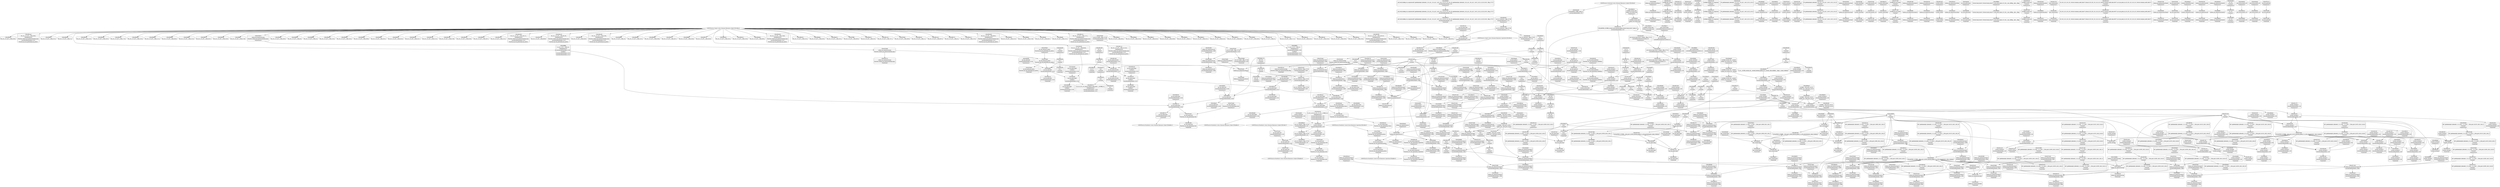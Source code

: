 digraph {
	CE0x3f9d000 [shape=record,shape=Mrecord,label="{CE0x3f9d000|_call_void_lockdep_rcu_suspicious(i8*_getelementptr_inbounds_(_25_x_i8_,_25_x_i8_*_.str3,_i32_0,_i32_0),_i32_218,_i8*_getelementptr_inbounds_(_45_x_i8_,_45_x_i8_*_.str12,_i32_0,_i32_0))_#10,_!dbg_!27727|security/selinux/hooks.c,218|*SummSource*}"]
	CE0x3fbbd50 [shape=record,shape=Mrecord,label="{CE0x3fbbd50|current_sid:tmp8|security/selinux/hooks.c,218|*SummSource*}"]
	CE0x3f81600 [shape=record,shape=Mrecord,label="{CE0x3f81600|80:_i32,_112:_i8*,_:_CRE_76,80_|*MultipleSource*|Function::selinux_ipc_permission&Arg::ipcp::|security/selinux/hooks.c,5131|Function::ipc_has_perm&Arg::ipc_perms::}"]
	CE0x3fc1010 [shape=record,shape=Mrecord,label="{CE0x3fc1010|current_sid:tmp11|security/selinux/hooks.c,218}"]
	CE0x3f6a280 [shape=record,shape=Mrecord,label="{CE0x3f6a280|selinux_ipc_permission:if.then12}"]
	CE0x3fa2c50 [shape=record,shape=Mrecord,label="{CE0x3fa2c50|current_sid:security|security/selinux/hooks.c,218}"]
	CE0x3f52ef0 [shape=record,shape=Mrecord,label="{CE0x3f52ef0|selinux_ipc_permission:tmp12|security/selinux/hooks.c,5491}"]
	CE0x3fa1140 [shape=record,shape=Mrecord,label="{CE0x3fa1140|GLOBAL:get_current|*Constant*}"]
	CE0x3f74280 [shape=record,shape=Mrecord,label="{CE0x3f74280|current_sid:tmp1|*SummSource*}"]
	CE0x3fb58c0 [shape=record,shape=Mrecord,label="{CE0x3fb58c0|current_sid:tmp7|security/selinux/hooks.c,218|*SummSource*}"]
	CE0x3fa29a0 [shape=record,shape=Mrecord,label="{CE0x3fa29a0|i32_22|*Constant*}"]
	CE0x3faff20 [shape=record,shape=Mrecord,label="{CE0x3faff20|0:_i16,_4:_i32,_:_CRE_0,2_|*MultipleSource*|security/selinux/hooks.c,5136|*LoadInst*|security/selinux/hooks.c,5131|security/selinux/hooks.c,5131}"]
	CE0x3f80250 [shape=record,shape=Mrecord,label="{CE0x3f80250|80:_i32,_112:_i8*,_:_CRE_52,53_}"]
	CE0x3fb1d10 [shape=record,shape=Mrecord,label="{CE0x3fb1d10|avc_has_perm:tclass|Function::avc_has_perm&Arg::tclass::|*SummSink*}"]
	CE0x3fa45a0 [shape=record,shape=Mrecord,label="{CE0x3fa45a0|get_current:bb}"]
	CE0x3f7ede0 [shape=record,shape=Mrecord,label="{CE0x3f7ede0|avc_has_perm:tsid|Function::avc_has_perm&Arg::tsid::|*SummSource*}"]
	CE0x3f66490 [shape=record,shape=Mrecord,label="{CE0x3f66490|ipc_has_perm:tmp3|*SummSource*}"]
	CE0x3f4d6a0 [shape=record,shape=Mrecord,label="{CE0x3f4d6a0|i64*_getelementptr_inbounds_(_12_x_i64_,_12_x_i64_*___llvm_gcov_ctr293,_i64_0,_i64_3)|*Constant*}"]
	CE0x3fc3a20 [shape=record,shape=Mrecord,label="{CE0x3fc3a20|current_sid:if.end|*SummSource*}"]
	CE0x3f80bb0 [shape=record,shape=Mrecord,label="{CE0x3f80bb0|80:_i32,_112:_i8*,_:_CRE_62,63_}"]
	CE0x3f722b0 [shape=record,shape=Mrecord,label="{CE0x3f722b0|i64_2|*Constant*}"]
	CE0x3f5c190 [shape=record,shape=Mrecord,label="{CE0x3f5c190|selinux_ipc_permission:tmp21|security/selinux/hooks.c,5496|*SummSource*}"]
	CE0x3fbac60 [shape=record,shape=Mrecord,label="{CE0x3fbac60|GLOBAL:current_sid.__warned|Global_var:current_sid.__warned}"]
	CE0x3fb48e0 [shape=record,shape=Mrecord,label="{CE0x3fb48e0|i1_true|*Constant*}"]
	CE0x3faf3a0 [shape=record,shape=Mrecord,label="{CE0x3faf3a0|ipc_has_perm:ipc_id|security/selinux/hooks.c,5134|*SummSource*}"]
	CE0x3fa8770 [shape=record,shape=Mrecord,label="{CE0x3fa8770|i32_22|*Constant*|*SummSink*}"]
	CE0x3f5c610 [shape=record,shape=Mrecord,label="{CE0x3f5c610|selinux_ipc_permission:tmp21|security/selinux/hooks.c,5496|*SummSink*}"]
	CE0x3f74210 [shape=record,shape=Mrecord,label="{CE0x3f74210|current_sid:tmp1}"]
	CE0x3fcc390 [shape=record,shape=Mrecord,label="{CE0x3fcc390|current_sid:tmp20|security/selinux/hooks.c,218|*SummSource*}"]
	CE0x3f82b00 [shape=record,shape=Mrecord,label="{CE0x3f82b00|ipc_has_perm:tmp5|security/selinux/hooks.c,5131|*SummSink*}"]
	CE0x3fcccf0 [shape=record,shape=Mrecord,label="{CE0x3fcccf0|GLOBAL:lockdep_rcu_suspicious|*Constant*|*SummSink*}"]
	CE0x3fa13e0 [shape=record,shape=Mrecord,label="{CE0x3fa13e0|GLOBAL:get_current|*Constant*|*SummSource*}"]
	CE0x3f49750 [shape=record,shape=Mrecord,label="{CE0x3f49750|selinux_ipc_permission:tmp14|security/selinux/hooks.c,5493|*SummSink*}"]
	CE0x3f9e670 [shape=record,shape=Mrecord,label="{CE0x3f9e670|80:_i32,_112:_i8*,_:_CRE_20,21_}"]
	CE0x3faed90 [shape=record,shape=Mrecord,label="{CE0x3faed90|ipc_has_perm:ipc_id|security/selinux/hooks.c,5134}"]
	CE0x3f9cc80 [shape=record,shape=Mrecord,label="{CE0x3f9cc80|i8*_getelementptr_inbounds_(_25_x_i8_,_25_x_i8_*_.str3,_i32_0,_i32_0)|*Constant*}"]
	CE0x3f60970 [shape=record,shape=Mrecord,label="{CE0x3f60970|ipc_has_perm:tmp2|*SummSink*}"]
	"CONST[source:0(mediator),value:2(dynamic)][purpose:{object}][SnkIdx:2]"
	CE0x3f7ff80 [shape=record,shape=Mrecord,label="{CE0x3f7ff80|80:_i32,_112:_i8*,_:_CRE_49,50_}"]
	CE0x3f52f60 [shape=record,shape=Mrecord,label="{CE0x3f52f60|selinux_ipc_permission:tmp12|security/selinux/hooks.c,5491|*SummSource*}"]
	CE0x3f7eec0 [shape=record,shape=Mrecord,label="{CE0x3f7eec0|selinux_ipc_permission:tmp18|security/selinux/hooks.c,5494|*SummSink*}"]
	CE0x3f9dc20 [shape=record,shape=Mrecord,label="{CE0x3f9dc20|80:_i32,_112:_i8*,_:_CRE_9,10_}"]
	CE0x3f7aa90 [shape=record,shape=Mrecord,label="{CE0x3f7aa90|ipc_has_perm:call|security/selinux/hooks.c,5129}"]
	CE0x3fad1a0 [shape=record,shape=Mrecord,label="{CE0x3fad1a0|ipc_has_perm:key|security/selinux/hooks.c,5134|*SummSink*}"]
	CE0x3f81330 [shape=record,shape=Mrecord,label="{CE0x3f81330|80:_i32,_112:_i8*,_:_CRE_70,71_}"]
	CE0x3fbae90 [shape=record,shape=Mrecord,label="{CE0x3fbae90|GLOBAL:current_sid.__warned|Global_var:current_sid.__warned|*SummSource*}"]
	CE0x3fcca10 [shape=record,shape=Mrecord,label="{CE0x3fcca10|GLOBAL:lockdep_rcu_suspicious|*Constant*}"]
	CE0x3f506f0 [shape=record,shape=Mrecord,label="{CE0x3f506f0|selinux_ipc_permission:if.then12|*SummSource*}"]
	CE0x3f7fe90 [shape=record,shape=Mrecord,label="{CE0x3f7fe90|80:_i32,_112:_i8*,_:_CRE_48,49_}"]
	CE0x55e3ac0 [shape=record,shape=Mrecord,label="{CE0x55e3ac0|selinux_ipc_permission:conv|security/selinux/hooks.c,5488|*SummSink*}"]
	CE0x3f6ab70 [shape=record,shape=Mrecord,label="{CE0x3f6ab70|i64_0|*Constant*}"]
	CE0x3f7c6a0 [shape=record,shape=Mrecord,label="{CE0x3f7c6a0|selinux_ipc_permission:tmp22|security/selinux/hooks.c,5497|*SummSink*}"]
	CE0x3faff90 [shape=record,shape=Mrecord,label="{CE0x3faff90|0:_i16,_4:_i32,_:_CRE_4,8_|*MultipleSource*|security/selinux/hooks.c,5136|*LoadInst*|security/selinux/hooks.c,5131|security/selinux/hooks.c,5131}"]
	CE0x3fbfdc0 [shape=record,shape=Mrecord,label="{CE0x3fbfdc0|current_sid:land.lhs.true}"]
	CE0x3f5b460 [shape=record,shape=Mrecord,label="{CE0x3f5b460|get_current:tmp1}"]
	CE0x3f47050 [shape=record,shape=Mrecord,label="{CE0x3f47050|COLLAPSED:_GCMRE___llvm_gcov_ctr294_internal_global_2_x_i64_zeroinitializer:_elem_0:default:}"]
	CE0x3f5a080 [shape=record,shape=Mrecord,label="{CE0x3f5a080|selinux_ipc_permission:and4|security/selinux/hooks.c,5490|*SummSource*}"]
	CE0x3f6ef30 [shape=record,shape=Mrecord,label="{CE0x3f6ef30|_call_void_mcount()_#3|*SummSource*}"]
	CE0x3f9d250 [shape=record,shape=Mrecord,label="{CE0x3f9d250|80:_i32,_112:_i8*,_:_CRE_1,2_}"]
	CE0x3f57a70 [shape=record,shape=Mrecord,label="{CE0x3f57a70|ipc_has_perm:ad|security/selinux/hooks.c, 5128}"]
	CE0x3f668b0 [shape=record,shape=Mrecord,label="{CE0x3f668b0|current_sid:entry|*SummSink*}"]
	CE0x3f5ff00 [shape=record,shape=Mrecord,label="{CE0x3f5ff00|ipc_has_perm:tmp1|*SummSink*}"]
	CE0x3f685a0 [shape=record,shape=Mrecord,label="{CE0x3f685a0|selinux_ipc_permission:or8|security/selinux/hooks.c,5491|*SummSource*}"]
	CE0x3fa23b0 [shape=record,shape=Mrecord,label="{CE0x3fa23b0|current_sid:cred|security/selinux/hooks.c,218|*SummSink*}"]
	CE0x3f83f40 [shape=record,shape=Mrecord,label="{CE0x3f83f40|selinux_ipc_permission:tmp11|security/selinux/hooks.c,5490|*SummSource*}"]
	CE0x3f47530 [shape=record,shape=Mrecord,label="{CE0x3f47530|current_sid:do.end|*SummSink*}"]
	CE0x3fc3bd0 [shape=record,shape=Mrecord,label="{CE0x3fc3bd0|i64*_getelementptr_inbounds_(_11_x_i64_,_11_x_i64_*___llvm_gcov_ctr125,_i64_0,_i64_0)|*Constant*}"]
	CE0x3f9c9d0 [shape=record,shape=Mrecord,label="{CE0x3f9c9d0|i8_1|*Constant*|*SummSource*}"]
	CE0x3fb4630 [shape=record,shape=Mrecord,label="{CE0x3fb4630|current_sid:tmp14|security/selinux/hooks.c,218|*SummSource*}"]
	CE0x3fca7a0 [shape=record,shape=Mrecord,label="{CE0x3fca7a0|i8*_getelementptr_inbounds_(_45_x_i8_,_45_x_i8_*_.str12,_i32_0,_i32_0)|*Constant*|*SummSink*}"]
	CE0x3f7b520 [shape=record,shape=Mrecord,label="{CE0x3f7b520|current_sid:entry|*SummSource*}"]
	CE0x3f55950 [shape=record,shape=Mrecord,label="{CE0x3f55950|selinux_ipc_permission:if.end|*SummSource*}"]
	CE0x3fb78d0 [shape=record,shape=Mrecord,label="{CE0x3fb78d0|current_sid:if.then|*SummSource*}"]
	CE0x3f81240 [shape=record,shape=Mrecord,label="{CE0x3f81240|80:_i32,_112:_i8*,_:_CRE_69,70_}"]
	CE0x3f56500 [shape=record,shape=Mrecord,label="{CE0x3f56500|GLOBAL:__llvm_gcov_ctr293|Global_var:__llvm_gcov_ctr293|*SummSource*}"]
	CE0x3f50e30 [shape=record,shape=Mrecord,label="{CE0x3f50e30|i64_1|*Constant*}"]
	CE0x3fb0ee0 [shape=record,shape=Mrecord,label="{CE0x3fb0ee0|ipc_has_perm:call2|security/selinux/hooks.c,5136}"]
	CE0x3f9d770 [shape=record,shape=Mrecord,label="{CE0x3f9d770|80:_i32,_112:_i8*,_:_CRE_4,5_}"]
	CE0x3f65e70 [shape=record,shape=Mrecord,label="{CE0x3f65e70|0:_i8,_8:_i32,_24:_%struct.selinux_audit_data*,_:_SCMRE_0,1_|*MultipleSource*|security/selinux/hooks.c, 5128|security/selinux/hooks.c,5133}"]
	CE0x3f57470 [shape=record,shape=Mrecord,label="{CE0x3f57470|_call_void_mcount()_#3}"]
	CE0x3f78da0 [shape=record,shape=Mrecord,label="{CE0x3f78da0|ipc_has_perm:ipc_perms|Function::ipc_has_perm&Arg::ipc_perms::|*SummSink*}"]
	CE0x3f734e0 [shape=record,shape=Mrecord,label="{CE0x3f734e0|ipc_has_perm:call|security/selinux/hooks.c,5129|*SummSink*}"]
	CE0x3fbd0d0 [shape=record,shape=Mrecord,label="{CE0x3fbd0d0|current_sid:tmp8|security/selinux/hooks.c,218|*SummSink*}"]
	CE0x3fbb370 [shape=record,shape=Mrecord,label="{CE0x3fbb370|current_sid:do.body|*SummSource*}"]
	CE0x3fcc080 [shape=record,shape=Mrecord,label="{CE0x3fcc080|i64*_getelementptr_inbounds_(_11_x_i64_,_11_x_i64_*___llvm_gcov_ctr125,_i64_0,_i64_10)|*Constant*|*SummSource*}"]
	CE0x3f538c0 [shape=record,shape=Mrecord,label="{CE0x3f538c0|selinux_ipc_permission:tobool5|security/selinux/hooks.c,5490}"]
	CE0x3faf950 [shape=record,shape=Mrecord,label="{CE0x3faf950|ipc_has_perm:sid1|security/selinux/hooks.c,5136|*SummSource*}"]
	CE0x3f47a60 [shape=record,shape=Mrecord,label="{CE0x3f47a60|i32_0|*Constant*}"]
	CE0x3f9e1c0 [shape=record,shape=Mrecord,label="{CE0x3f9e1c0|80:_i32,_112:_i8*,_:_CRE_15,16_}"]
	CE0x3f81bd0 [shape=record,shape=Mrecord,label="{CE0x3f81bd0|80:_i32,_112:_i8*,_:_CRE_88,92_|*MultipleSource*|Function::selinux_ipc_permission&Arg::ipcp::|security/selinux/hooks.c,5131|Function::ipc_has_perm&Arg::ipc_perms::}"]
	CE0x3f77de0 [shape=record,shape=Mrecord,label="{CE0x3f77de0|GLOBAL:ipc_has_perm|*Constant*|*SummSource*}"]
	CE0x3f82680 [shape=record,shape=Mrecord,label="{CE0x3f82680|ipc_has_perm:tmp4|*LoadInst*|security/selinux/hooks.c,5131|*SummSink*}"]
	CE0x3f9c550 [shape=record,shape=Mrecord,label="{CE0x3f9c550|current_sid:tmp16|security/selinux/hooks.c,218|*SummSource*}"]
	CE0x3fb5390 [shape=record,shape=Mrecord,label="{CE0x3fb5390|COLLAPSED:_GCMRE___llvm_gcov_ctr98_internal_global_2_x_i64_zeroinitializer:_elem_0:default:}"]
	CE0x3f75470 [shape=record,shape=Mrecord,label="{CE0x3f75470|i64*_getelementptr_inbounds_(_12_x_i64_,_12_x_i64_*___llvm_gcov_ctr293,_i64_0,_i64_6)|*Constant*|*SummSink*}"]
	CE0x3ffbe70 [shape=record,shape=Mrecord,label="{CE0x3ffbe70|get_current:tmp4|./arch/x86/include/asm/current.h,14|*SummSource*}"]
	CE0x3f4e6c0 [shape=record,shape=Mrecord,label="{CE0x3f4e6c0|selinux_ipc_permission:tmp4|security/selinux/hooks.c,5488|*SummSink*}"]
	CE0x3f699f0 [shape=record,shape=Mrecord,label="{CE0x3f699f0|selinux_ipc_permission:if.end13}"]
	CE0x3f51af0 [shape=record,shape=Mrecord,label="{CE0x3f51af0|current_sid:tmp1|*SummSink*}"]
	CE0x3f7bc00 [shape=record,shape=Mrecord,label="{CE0x3f7bc00|selinux_ipc_permission:retval.0}"]
	CE0x3f715c0 [shape=record,shape=Mrecord,label="{CE0x3f715c0|selinux_ipc_permission:conv9|security/selinux/hooks.c,5491|*SummSource*}"]
	CE0x3fb8820 [shape=record,shape=Mrecord,label="{CE0x3fb8820|current_sid:tmp10|security/selinux/hooks.c,218|*SummSource*}"]
	CE0x3f50f10 [shape=record,shape=Mrecord,label="{CE0x3f50f10|ipc_has_perm:tmp1|*SummSource*}"]
	CE0x3f829b0 [shape=record,shape=Mrecord,label="{CE0x3f829b0|ipc_has_perm:tmp5|security/selinux/hooks.c,5131|*SummSource*}"]
	CE0x3fbc7d0 [shape=record,shape=Mrecord,label="{CE0x3fbc7d0|current_sid:tmp15|security/selinux/hooks.c,218|*SummSource*}"]
	CE0x3fcce60 [shape=record,shape=Mrecord,label="{CE0x3fcce60|i8*_getelementptr_inbounds_(_25_x_i8_,_25_x_i8_*_.str3,_i32_0,_i32_0)|*Constant*|*SummSink*}"]
	CE0x3f5bb50 [shape=record,shape=Mrecord,label="{CE0x3f5bb50|selinux_ipc_permission:return}"]
	CE0x3f78820 [shape=record,shape=Mrecord,label="{CE0x3f78820|ipc_has_perm:perms|Function::ipc_has_perm&Arg::perms::}"]
	CE0x4e6da80 [shape=record,shape=Mrecord,label="{CE0x4e6da80|COLLAPSED:_GCMRE___llvm_gcov_ctr293_internal_global_12_x_i64_zeroinitializer:_elem_0:default:}"]
	CE0x3f4ffd0 [shape=record,shape=Mrecord,label="{CE0x3f4ffd0|i64_4|*Constant*|*SummSink*}"]
	CE0x3fbc9b0 [shape=record,shape=Mrecord,label="{CE0x3fbc9b0|i64*_getelementptr_inbounds_(_11_x_i64_,_11_x_i64_*___llvm_gcov_ctr125,_i64_0,_i64_8)|*Constant*|*SummSource*}"]
	CE0x3fb31b0 [shape=record,shape=Mrecord,label="{CE0x3fb31b0|current_sid:bb|*SummSource*}"]
	CE0x3f5b3f0 [shape=record,shape=Mrecord,label="{CE0x3f5b3f0|i64_1|*Constant*}"]
	CE0x3f593b0 [shape=record,shape=Mrecord,label="{CE0x3f593b0|selinux_ipc_permission:if.then|*SummSink*}"]
	CE0x3f7c400 [shape=record,shape=Mrecord,label="{CE0x3f7c400|selinux_ipc_permission:tmp22|security/selinux/hooks.c,5497|*SummSource*}"]
	CE0x3f6a640 [shape=record,shape=Mrecord,label="{CE0x3f6a640|i32_292|*Constant*|*SummSink*}"]
	CE0x3f716d0 [shape=record,shape=Mrecord,label="{CE0x3f716d0|selinux_ipc_permission:conv9|security/selinux/hooks.c,5491|*SummSink*}"]
	CE0x3fb2c60 [shape=record,shape=Mrecord,label="{CE0x3fb2c60|current_sid:bb|*SummSink*}"]
	CE0x3f57ae0 [shape=record,shape=Mrecord,label="{CE0x3f57ae0|ipc_has_perm:ad|security/selinux/hooks.c, 5128|*SummSource*}"]
	CE0x3fb47b0 [shape=record,shape=Mrecord,label="{CE0x3fb47b0|current_sid:tmp14|security/selinux/hooks.c,218|*SummSink*}"]
	CE0x3f9e850 [shape=record,shape=Mrecord,label="{CE0x3f9e850|80:_i32,_112:_i8*,_:_CRE_22,23_}"]
	CE0x3f59450 [shape=record,shape=Mrecord,label="{CE0x3f59450|selinux_ipc_permission:av.1|*SummSource*}"]
	CE0x3fccc60 [shape=record,shape=Mrecord,label="{CE0x3fccc60|GLOBAL:lockdep_rcu_suspicious|*Constant*|*SummSource*}"]
	CE0x3f49680 [shape=record,shape=Mrecord,label="{CE0x3f49680|selinux_ipc_permission:tmp14|security/selinux/hooks.c,5493|*SummSource*}"]
	CE0x3fad570 [shape=record,shape=Mrecord,label="{CE0x3fad570|ipc_has_perm:u|security/selinux/hooks.c,5134}"]
	CE0x3fc2a20 [shape=record,shape=Mrecord,label="{CE0x3fc2a20|i64*_getelementptr_inbounds_(_11_x_i64_,_11_x_i64_*___llvm_gcov_ctr125,_i64_0,_i64_0)|*Constant*|*SummSink*}"]
	CE0x3f71f40 [shape=record,shape=Mrecord,label="{CE0x3f71f40|selinux_ipc_permission:tmp8|security/selinux/hooks.c,5490|*SummSource*}"]
	CE0x3f7c2a0 [shape=record,shape=Mrecord,label="{CE0x3f7c2a0|i64*_getelementptr_inbounds_(_12_x_i64_,_12_x_i64_*___llvm_gcov_ctr293,_i64_0,_i64_11)|*Constant*}"]
	CE0x3f45f40 [shape=record,shape=Mrecord,label="{CE0x3f45f40|get_current:tmp4|./arch/x86/include/asm/current.h,14}"]
	CE0x3f7f340 [shape=record,shape=Mrecord,label="{CE0x3f7f340|selinux_ipc_permission:tmp19|security/selinux/hooks.c,5494|*SummSource*}"]
	CE0x3fcb950 [shape=record,shape=Mrecord,label="{CE0x3fcb950|current_sid:tmp19|security/selinux/hooks.c,218}"]
	CE0x3fc2ff0 [shape=record,shape=Mrecord,label="{CE0x3fc2ff0|i64*_getelementptr_inbounds_(_2_x_i64_,_2_x_i64_*___llvm_gcov_ctr98,_i64_0,_i64_0)|*Constant*|*SummSink*}"]
	CE0x3f9f660 [shape=record,shape=Mrecord,label="{CE0x3f9f660|80:_i32,_112:_i8*,_:_CRE_37,38_}"]
	CE0x3ffbf40 [shape=record,shape=Mrecord,label="{CE0x3ffbf40|get_current:tmp4|./arch/x86/include/asm/current.h,14|*SummSink*}"]
	CE0x3f9fed0 [shape=record,shape=Mrecord,label="{CE0x3f9fed0|80:_i32,_112:_i8*,_:_CRE_46,47_}"]
	CE0x3fa39a0 [shape=record,shape=Mrecord,label="{CE0x3fa39a0|i32_1|*Constant*}"]
	CE0x3f7e640 [shape=record,shape=Mrecord,label="{CE0x3f7e640|avc_has_perm:entry|*SummSink*}"]
	CE0x3f6c2e0 [shape=record,shape=Mrecord,label="{CE0x3f6c2e0|selinux_ipc_permission:tmp3|security/selinux/hooks.c,5488|*SummSink*}"]
	CE0x3f747b0 [shape=record,shape=Mrecord,label="{CE0x3f747b0|selinux_ipc_permission:av.0|*SummSink*}"]
	CE0x3fbd6f0 [shape=record,shape=Mrecord,label="{CE0x3fbd6f0|current_sid:tmp2}"]
	CE0x3f82f20 [shape=record,shape=Mrecord,label="{CE0x3f82f20|ipc_has_perm:type|security/selinux/hooks.c,5133|*SummSource*}"]
	CE0x3fa4950 [shape=record,shape=Mrecord,label="{CE0x3fa4950|i64*_getelementptr_inbounds_(_2_x_i64_,_2_x_i64_*___llvm_gcov_ctr98,_i64_0,_i64_0)|*Constant*}"]
	CE0x3f671a0 [shape=record,shape=Mrecord,label="{CE0x3f671a0|i64_0|*Constant*}"]
	CE0x3f9cb50 [shape=record,shape=Mrecord,label="{CE0x3f9cb50|i8_1|*Constant*|*SummSink*}"]
	CE0x3f47430 [shape=record,shape=Mrecord,label="{CE0x3f47430|current_sid:do.end|*SummSource*}"]
	CE0x3f68530 [shape=record,shape=Mrecord,label="{CE0x3f68530|selinux_ipc_permission:or8|security/selinux/hooks.c,5491}"]
	CE0x3ff9eb0 [shape=record,shape=Mrecord,label="{CE0x3ff9eb0|%struct.task_struct*_(%struct.task_struct**)*_asm_movq_%gs:$_1:P_,$0_,_r,im,_dirflag_,_fpsr_,_flags_}"]
	CE0x3fb3560 [shape=record,shape=Mrecord,label="{CE0x3fb3560|i32_0|*Constant*}"]
	CE0x3f7b390 [shape=record,shape=Mrecord,label="{CE0x3f7b390|GLOBAL:current_sid|*Constant*|*SummSink*}"]
	CE0x3f9def0 [shape=record,shape=Mrecord,label="{CE0x3f9def0|80:_i32,_112:_i8*,_:_CRE_12,13_}"]
	CE0x3f81510 [shape=record,shape=Mrecord,label="{CE0x3f81510|80:_i32,_112:_i8*,_:_CRE_72,73_|*MultipleSource*|Function::selinux_ipc_permission&Arg::ipcp::|security/selinux/hooks.c,5131|Function::ipc_has_perm&Arg::ipc_perms::}"]
	CE0x3f52e40 [shape=record,shape=Mrecord,label="{CE0x3f52e40|selinux_ipc_permission:entry|*SummSource*}"]
	CE0x3f50ea0 [shape=record,shape=Mrecord,label="{CE0x3f50ea0|ipc_has_perm:tmp1}"]
	CE0x3f69440 [shape=record,shape=Mrecord,label="{CE0x3f69440|i64*_getelementptr_inbounds_(_12_x_i64_,_12_x_i64_*___llvm_gcov_ctr293,_i64_0,_i64_3)|*Constant*|*SummSink*}"]
	CE0x3fbf780 [shape=record,shape=Mrecord,label="{CE0x3fbf780|i64*_getelementptr_inbounds_(_11_x_i64_,_11_x_i64_*___llvm_gcov_ctr125,_i64_0,_i64_6)|*Constant*|*SummSource*}"]
	CE0x3f6d1b0 [shape=record,shape=Mrecord,label="{CE0x3f6d1b0|selinux_ipc_permission:tmp7|security/selinux/hooks.c,5489}"]
	CE0x3f9f930 [shape=record,shape=Mrecord,label="{CE0x3f9f930|80:_i32,_112:_i8*,_:_CRE_40,41_}"]
	CE0x3f49d50 [shape=record,shape=Mrecord,label="{CE0x3f49d50|selinux_ipc_permission:if.end}"]
	CE0x3fb76c0 [shape=record,shape=Mrecord,label="{CE0x3fb76c0|current_sid:land.lhs.true|*SummSink*}"]
	CE0x3fc4360 [shape=record,shape=Mrecord,label="{CE0x3fc4360|i64_4|*Constant*}"]
	CE0x3fa2050 [shape=record,shape=Mrecord,label="{CE0x3fa2050|i32_78|*Constant*|*SummSource*}"]
	CE0x3f9f480 [shape=record,shape=Mrecord,label="{CE0x3f9f480|80:_i32,_112:_i8*,_:_CRE_35,36_}"]
	CE0x3f595b0 [shape=record,shape=Mrecord,label="{CE0x3f595b0|selinux_ipc_permission:av.1|*SummSink*}"]
	CE0x3f9fb10 [shape=record,shape=Mrecord,label="{CE0x3f9fb10|80:_i32,_112:_i8*,_:_CRE_42,43_}"]
	CE0x3fa1b60 [shape=record,shape=Mrecord,label="{CE0x3fa1b60|_ret_%struct.task_struct*_%tmp4,_!dbg_!27714|./arch/x86/include/asm/current.h,14}"]
	CE0x3f6ab00 [shape=record,shape=Mrecord,label="{CE0x3f6ab00|selinux_ipc_permission:tmp2|security/selinux/hooks.c,5488|*SummSource*}"]
	CE0x3f56490 [shape=record,shape=Mrecord,label="{CE0x3f56490|GLOBAL:__llvm_gcov_ctr293|Global_var:__llvm_gcov_ctr293|*SummSink*}"]
	CE0x3f5b760 [shape=record,shape=Mrecord,label="{CE0x3f5b760|selinux_ipc_permission:return|*SummSource*}"]
	CE0x3f5c9f0 [shape=record,shape=Mrecord,label="{CE0x3f5c9f0|selinux_ipc_permission:call|security/selinux/hooks.c,5496|*SummSource*}"]
	CE0x3fcadd0 [shape=record,shape=Mrecord,label="{CE0x3fcadd0|i64*_getelementptr_inbounds_(_11_x_i64_,_11_x_i64_*___llvm_gcov_ctr125,_i64_0,_i64_9)|*Constant*|*SummSink*}"]
	CE0x3fc22f0 [shape=record,shape=Mrecord,label="{CE0x3fc22f0|current_sid:tmp12|security/selinux/hooks.c,218|*SummSource*}"]
	CE0x3fb60a0 [shape=record,shape=Mrecord,label="{CE0x3fb60a0|current_sid:tmp8|security/selinux/hooks.c,218}"]
	CE0x3ff9fb0 [shape=record,shape=Mrecord,label="{CE0x3ff9fb0|%struct.task_struct*_(%struct.task_struct**)*_asm_movq_%gs:$_1:P_,$0_,_r,im,_dirflag_,_fpsr_,_flags_|*SummSource*}"]
	CE0x3fa17a0 [shape=record,shape=Mrecord,label="{CE0x3fa17a0|get_current:entry|*SummSource*}"]
	CE0x3fbb470 [shape=record,shape=Mrecord,label="{CE0x3fbb470|current_sid:do.body|*SummSink*}"]
	CE0x3fb13b0 [shape=record,shape=Mrecord,label="{CE0x3fb13b0|i32_(i32,_i32,_i16,_i32,_%struct.common_audit_data*)*_bitcast_(i32_(i32,_i32,_i16,_i32,_%struct.common_audit_data.495*)*_avc_has_perm_to_i32_(i32,_i32,_i16,_i32,_%struct.common_audit_data*)*)|*Constant*}"]
	CE0x3fca6c0 [shape=record,shape=Mrecord,label="{CE0x3fca6c0|i8*_getelementptr_inbounds_(_45_x_i8_,_45_x_i8_*_.str12,_i32_0,_i32_0)|*Constant*}"]
	CE0x3f709e0 [shape=record,shape=Mrecord,label="{CE0x3f709e0|i64*_getelementptr_inbounds_(_12_x_i64_,_12_x_i64_*___llvm_gcov_ctr293,_i64_0,_i64_9)|*Constant*|*SummSource*}"]
	CE0x3fbece0 [shape=record,shape=Mrecord,label="{CE0x3fbece0|current_sid:tmp13|security/selinux/hooks.c,218}"]
	CE0x3f9f840 [shape=record,shape=Mrecord,label="{CE0x3f9f840|80:_i32,_112:_i8*,_:_CRE_39,40_}"]
	CE0x3f67fd0 [shape=record,shape=Mrecord,label="{CE0x3f67fd0|i64*_getelementptr_inbounds_(_12_x_i64_,_12_x_i64_*___llvm_gcov_ctr293,_i64_0,_i64_0)|*Constant*}"]
	CE0x3f61b90 [shape=record,shape=Mrecord,label="{CE0x3f61b90|i32_3|*Constant*|*SummSink*}"]
	CE0x3fb0ca0 [shape=record,shape=Mrecord,label="{CE0x3fb0ca0|ipc_has_perm:tmp8|security/selinux/hooks.c,5136|*SummSource*}"]
	CE0x3fcbca0 [shape=record,shape=Mrecord,label="{CE0x3fcbca0|i64*_getelementptr_inbounds_(_11_x_i64_,_11_x_i64_*___llvm_gcov_ctr125,_i64_0,_i64_10)|*Constant*}"]
	CE0x3f9d950 [shape=record,shape=Mrecord,label="{CE0x3f9d950|80:_i32,_112:_i8*,_:_CRE_6,7_}"]
	CE0x3fcb270 [shape=record,shape=Mrecord,label="{CE0x3fcb270|current_sid:tmp17|security/selinux/hooks.c,218|*SummSink*}"]
	CE0x3f56330 [shape=record,shape=Mrecord,label="{CE0x3f56330|selinux_ipc_permission:tmp3|security/selinux/hooks.c,5488}"]
	CE0x3f46bd0 [shape=record,shape=Mrecord,label="{CE0x3f46bd0|i64*_getelementptr_inbounds_(_11_x_i64_,_11_x_i64_*___llvm_gcov_ctr125,_i64_0,_i64_6)|*Constant*|*SummSink*}"]
	CE0x55e3950 [shape=record,shape=Mrecord,label="{CE0x55e3950|i32_292|*Constant*}"]
	CE0x3f4d7d0 [shape=record,shape=Mrecord,label="{CE0x3f4d7d0|get_current:tmp3|*SummSource*}"]
	CE0x3f60160 [shape=record,shape=Mrecord,label="{CE0x3f60160|i32_1|*Constant*|*SummSink*}"]
	CE0x3f509d0 [shape=record,shape=Mrecord,label="{CE0x3f509d0|i64*_getelementptr_inbounds_(_11_x_i64_,_11_x_i64_*___llvm_gcov_ctr125,_i64_0,_i64_1)|*Constant*|*SummSink*}"]
	CE0x3f9dd10 [shape=record,shape=Mrecord,label="{CE0x3f9dd10|80:_i32,_112:_i8*,_:_CRE_10,11_}"]
	CE0x3f53d50 [shape=record,shape=Mrecord,label="{CE0x3f53d50|_call_void_mcount()_#3}"]
	CE0x3f84070 [shape=record,shape=Mrecord,label="{CE0x3f84070|selinux_ipc_permission:tmp11|security/selinux/hooks.c,5490|*SummSink*}"]
	CE0x3f9c6d0 [shape=record,shape=Mrecord,label="{CE0x3f9c6d0|current_sid:tmp16|security/selinux/hooks.c,218|*SummSink*}"]
	CE0x3f9fa20 [shape=record,shape=Mrecord,label="{CE0x3f9fa20|80:_i32,_112:_i8*,_:_CRE_41,42_}"]
	CE0x3fb3450 [shape=record,shape=Mrecord,label="{CE0x3fb3450|current_sid:call|security/selinux/hooks.c,218|*SummSink*}"]
	CE0x3f57b50 [shape=record,shape=Mrecord,label="{CE0x3f57b50|ipc_has_perm:ad|security/selinux/hooks.c, 5128|*SummSink*}"]
	CE0x3f7fc50 [shape=record,shape=Mrecord,label="{CE0x3f7fc50|selinux_ipc_permission:tmp20|security/selinux/hooks.c,5496|*SummSource*}"]
	CE0x3fb33b0 [shape=record,shape=Mrecord,label="{CE0x3fb33b0|current_sid:call|security/selinux/hooks.c,218|*SummSource*}"]
	CE0x3f5ccb0 [shape=record,shape=Mrecord,label="{CE0x3f5ccb0|selinux_ipc_permission:and|security/selinux/hooks.c,5488}"]
	CE0x3f6a190 [shape=record,shape=Mrecord,label="{CE0x3f6a190|i64_8|*Constant*|*SummSource*}"]
	CE0x3fcb200 [shape=record,shape=Mrecord,label="{CE0x3fcb200|current_sid:tmp17|security/selinux/hooks.c,218|*SummSource*}"]
	CE0x3f66070 [shape=record,shape=Mrecord,label="{CE0x3f66070|selinux_ipc_permission:conv7|security/selinux/hooks.c,5491|*SummSource*}"]
	CE0x3fb0a70 [shape=record,shape=Mrecord,label="{CE0x3fb0a70|ipc_has_perm:tmp8|security/selinux/hooks.c,5136}"]
	CE0x3f51880 [shape=record,shape=Mrecord,label="{CE0x3f51880|i64*_getelementptr_inbounds_(_11_x_i64_,_11_x_i64_*___llvm_gcov_ctr125,_i64_0,_i64_1)|*Constant*}"]
	CE0x3fcae40 [shape=record,shape=Mrecord,label="{CE0x3fcae40|current_sid:tmp17|security/selinux/hooks.c,218}"]
	CE0x3f7d0b0 [shape=record,shape=Mrecord,label="{CE0x3f7d0b0|selinux_ipc_permission:tmp6|security/selinux/hooks.c,5489|*SummSink*}"]
	CE0x3f6bb10 [shape=record,shape=Mrecord,label="{CE0x3f6bb10|selinux_ipc_permission:tmp7|security/selinux/hooks.c,5489|*SummSink*}"]
	CE0x3f5b860 [shape=record,shape=Mrecord,label="{CE0x3f5b860|get_current:tmp1|*SummSource*}"]
	CE0x3f78bc0 [shape=record,shape=Mrecord,label="{CE0x3f78bc0|ipc_has_perm:ipc_perms|Function::ipc_has_perm&Arg::ipc_perms::|*SummSource*}"]
	CE0x3fa4c40 [shape=record,shape=Mrecord,label="{CE0x3fa4c40|current_sid:tmp24|security/selinux/hooks.c,220}"]
	CE0x3fcc210 [shape=record,shape=Mrecord,label="{CE0x3fcc210|current_sid:tmp20|security/selinux/hooks.c,218}"]
	CE0x3f5c980 [shape=record,shape=Mrecord,label="{CE0x3f5c980|selinux_ipc_permission:call|security/selinux/hooks.c,5496}"]
	CE0x3f59060 [shape=record,shape=Mrecord,label="{CE0x3f59060|selinux_ipc_permission:if.then6}"]
	CE0x3f5a700 [shape=record,shape=Mrecord,label="{CE0x3f5a700|get_current:tmp1|*SummSink*}"]
	CE0x3f6b840 [shape=record,shape=Mrecord,label="{CE0x3f6b840|i64_1|*Constant*|*SummSource*}"]
	CE0x3fb5f20 [shape=record,shape=Mrecord,label="{CE0x3fb5f20|GLOBAL:current_sid.__warned|Global_var:current_sid.__warned|*SummSink*}"]
	CE0x3f58b90 [shape=record,shape=Mrecord,label="{CE0x3f58b90|selinux_ipc_permission:tmp13|security/selinux/hooks.c,5491|*SummSink*}"]
	CE0x3f6e750 [shape=record,shape=Mrecord,label="{CE0x3f6e750|selinux_ipc_permission:conv1|security/selinux/hooks.c,5489|*SummSource*}"]
	CE0x3fb3a40 [shape=record,shape=Mrecord,label="{CE0x3fb3a40|get_current:tmp2|*SummSink*}"]
	CE0x3f78200 [shape=record,shape=Mrecord,label="{CE0x3f78200|ipc_has_perm:entry|*SummSource*}"]
	CE0x3fa3f90 [shape=record,shape=Mrecord,label="{CE0x3fa3f90|current_sid:sid|security/selinux/hooks.c,220|*SummSource*}"]
	CE0x3fad490 [shape=record,shape=Mrecord,label="{CE0x3fad490|ipc_has_perm:tmp6|*LoadInst*|security/selinux/hooks.c,5134|*SummSink*}"]
	CE0x3fc38b0 [shape=record,shape=Mrecord,label="{CE0x3fc38b0|current_sid:if.end}"]
	CE0x3f4dd30 [shape=record,shape=Mrecord,label="{CE0x3f4dd30|i32_146|*Constant*}"]
	CE0x3fbfcb0 [shape=record,shape=Mrecord,label="{CE0x3fbfcb0|current_sid:land.lhs.true2|*SummSink*}"]
	CE0x3f533f0 [shape=record,shape=Mrecord,label="{CE0x3f533f0|selinux_ipc_permission:tmp13|security/selinux/hooks.c,5491|*SummSource*}"]
	CE0x3f689a0 [shape=record,shape=Mrecord,label="{CE0x3f689a0|selinux_ipc_permission:conv2|security/selinux/hooks.c,5489|*SummSource*}"]
	CE0x3fa4f60 [shape=record,shape=Mrecord,label="{CE0x3fa4f60|current_sid:tmp24|security/selinux/hooks.c,220|*SummSink*}"]
	CE0x543b3f0 [shape=record,shape=Mrecord,label="{CE0x543b3f0|selinux_ipc_permission:bb|*SummSink*}"]
	CE0x3f60f50 [shape=record,shape=Mrecord,label="{CE0x3f60f50|i32_10|*Constant*}"]
	CE0x3f6c770 [shape=record,shape=Mrecord,label="{CE0x3f6c770|selinux_ipc_permission:conv2|security/selinux/hooks.c,5489}"]
	CE0x3f80f70 [shape=record,shape=Mrecord,label="{CE0x3f80f70|80:_i32,_112:_i8*,_:_CRE_66,67_}"]
	CE0x3f5adc0 [shape=record,shape=Mrecord,label="{CE0x3f5adc0|selinux_ipc_permission:if.then}"]
	CE0x3fa3810 [shape=record,shape=Mrecord,label="{CE0x3fa3810|current_sid:tmp23|security/selinux/hooks.c,218|*SummSink*}"]
	CE0x3fccda0 [shape=record,shape=Mrecord,label="{CE0x3fccda0|i8*_getelementptr_inbounds_(_25_x_i8_,_25_x_i8_*_.str3,_i32_0,_i32_0)|*Constant*|*SummSource*}"]
	CE0x3fb6e00 [shape=record,shape=Mrecord,label="{CE0x3fb6e00|get_current:tmp2}"]
	CE0x3f77a90 [shape=record,shape=Mrecord,label="{CE0x3f77a90|GLOBAL:ipc_has_perm|*Constant*}"]
	CE0x3fac970 [shape=record,shape=Mrecord,label="{CE0x3fac970|i8_4|*Constant*|*SummSource*}"]
	CE0x3fb9d90 [shape=record,shape=Mrecord,label="{CE0x3fb9d90|i64_3|*Constant*|*SummSink*}"]
	CE0x3fb3c40 [shape=record,shape=Mrecord,label="{CE0x3fb3c40|current_sid:tmp5|security/selinux/hooks.c,218}"]
	CE0x3f9fcf0 [shape=record,shape=Mrecord,label="{CE0x3f9fcf0|80:_i32,_112:_i8*,_:_CRE_44,45_}"]
	CE0x3f6c040 [shape=record,shape=Mrecord,label="{CE0x3f6c040|i64_5|*Constant*|*SummSink*}"]
	CE0x3f7be90 [shape=record,shape=Mrecord,label="{CE0x3f7be90|selinux_ipc_permission:retval.0|*SummSink*}"]
	CE0x5308880 [shape=record,shape=Mrecord,label="{CE0x5308880|selinux_ipc_permission:tmp|*SummSource*}"]
	CE0x3f5fb00 [shape=record,shape=Mrecord,label="{CE0x3f5fb00|current_sid:tobool|security/selinux/hooks.c,218|*SummSink*}"]
	CE0x3f61140 [shape=record,shape=Mrecord,label="{CE0x3f61140|80:_i32,_112:_i8*,_:_CRE_0,1_}"]
	CE0x3f46fe0 [shape=record,shape=Mrecord,label="{CE0x3f46fe0|ipc_has_perm:tmp}"]
	CE0x3f6efa0 [shape=record,shape=Mrecord,label="{CE0x3f6efa0|_call_void_mcount()_#3|*SummSink*}"]
	CE0x3fb5750 [shape=record,shape=Mrecord,label="{CE0x3fb5750|current_sid:tmp7|security/selinux/hooks.c,218}"]
	CE0x3f7bd60 [shape=record,shape=Mrecord,label="{CE0x3f7bd60|selinux_ipc_permission:retval.0|*SummSource*}"]
	CE0x3fc2050 [shape=record,shape=Mrecord,label="{CE0x3fc2050|current_sid:tmp11|security/selinux/hooks.c,218|*SummSink*}"]
	CE0x3f6c870 [shape=record,shape=Mrecord,label="{CE0x3f6c870|selinux_ipc_permission:or|security/selinux/hooks.c,5489|*SummSource*}"]
	CE0x3f7eb80 [shape=record,shape=Mrecord,label="{CE0x3f7eb80|avc_has_perm:ssid|Function::avc_has_perm&Arg::ssid::|*SummSink*}"]
	CE0x3fa21e0 [shape=record,shape=Mrecord,label="{CE0x3fa21e0|COLLAPSED:_GCMRE_current_task_external_global_%struct.task_struct*:_elem_0::|security/selinux/hooks.c,218}"]
	CE0x3f59150 [shape=record,shape=Mrecord,label="{CE0x3f59150|selinux_ipc_permission:if.then6|*SummSink*}"]
	CE0x3fbc4f0 [shape=record,shape=Mrecord,label="{CE0x3fbc4f0|i64*_getelementptr_inbounds_(_11_x_i64_,_11_x_i64_*___llvm_gcov_ctr125,_i64_0,_i64_8)|*Constant*}"]
	CE0x3f6df20 [shape=record,shape=Mrecord,label="{CE0x3f6df20|selinux_ipc_permission:tmp16|security/selinux/hooks.c,5493|*SummSource*}"]
	CE0x3f6c570 [shape=record,shape=Mrecord,label="{CE0x3f6c570|selinux_ipc_permission:tmp4|security/selinux/hooks.c,5488|*SummSource*}"]
	CE0x3fa1950 [shape=record,shape=Mrecord,label="{CE0x3fa1950|_ret_%struct.task_struct*_%tmp4,_!dbg_!27714|./arch/x86/include/asm/current.h,14|*SummSource*}"]
	CE0x3f729e0 [shape=record,shape=Mrecord,label="{CE0x3f729e0|selinux_ipc_permission:tmp17|security/selinux/hooks.c,5493|*SummSource*}"]
	CE0x3f6d990 [shape=record,shape=Mrecord,label="{CE0x3f6d990|i64*_getelementptr_inbounds_(_2_x_i64_,_2_x_i64_*___llvm_gcov_ctr294,_i64_0,_i64_1)|*Constant*|*SummSink*}"]
	CE0x3f68630 [shape=record,shape=Mrecord,label="{CE0x3f68630|selinux_ipc_permission:or8|security/selinux/hooks.c,5491|*SummSink*}"]
	CE0x3f5dc00 [shape=record,shape=Mrecord,label="{CE0x3f5dc00|selinux_ipc_permission:tmp2|security/selinux/hooks.c,5488}"]
	CE0x3f6b950 [shape=record,shape=Mrecord,label="{CE0x3f6b950|selinux_ipc_permission:tmp7|security/selinux/hooks.c,5489|*SummSource*}"]
	CE0x3f612b0 [shape=record,shape=Mrecord,label="{CE0x3f612b0|ipc_has_perm:security|security/selinux/hooks.c,5131|*SummSource*}"]
	"CONST[source:0(mediator),value:2(dynamic)][purpose:{object}][SnkIdx:1]"
	CE0x3f45fb0 [shape=record,shape=Mrecord,label="{CE0x3f45fb0|ipc_has_perm:tmp2|*SummSource*}"]
	CE0x3f57780 [shape=record,shape=Mrecord,label="{CE0x3f57780|_call_void_mcount()_#3|*SummSink*}"]
	CE0x3faeb50 [shape=record,shape=Mrecord,label="{CE0x3faeb50|avc_has_perm:entry|*SummSource*}"]
	CE0x3f81420 [shape=record,shape=Mrecord,label="{CE0x3f81420|80:_i32,_112:_i8*,_:_CRE_71,72_}"]
	CE0x3fcc130 [shape=record,shape=Mrecord,label="{CE0x3fcc130|i64*_getelementptr_inbounds_(_11_x_i64_,_11_x_i64_*___llvm_gcov_ctr125,_i64_0,_i64_10)|*Constant*|*SummSink*}"]
	CE0x3f5bde0 [shape=record,shape=Mrecord,label="{CE0x3f5bde0|i64*_getelementptr_inbounds_(_12_x_i64_,_12_x_i64_*___llvm_gcov_ctr293,_i64_0,_i64_10)|*Constant*|*SummSource*}"]
	CE0x3fad0d0 [shape=record,shape=Mrecord,label="{CE0x3fad0d0|ipc_has_perm:key|security/selinux/hooks.c,5134|*SummSource*}"]
	CE0x3fc4440 [shape=record,shape=Mrecord,label="{CE0x3fc4440|current_sid:tmp9|security/selinux/hooks.c,218}"]
	CE0x3f6f160 [shape=record,shape=Mrecord,label="{CE0x3f6f160|selinux_ipc_permission:if.end10|*SummSource*}"]
	CE0x3f56270 [shape=record,shape=Mrecord,label="{CE0x3f56270|i64_0|*Constant*|*SummSource*}"]
	CE0x3f79920 [shape=record,shape=Mrecord,label="{CE0x3f79920|selinux_ipc_permission:tmp23|security/selinux/hooks.c,5497|*SummSource*}"]
	CE0x3f4fee0 [shape=record,shape=Mrecord,label="{CE0x3f4fee0|i64_5|*Constant*|*SummSource*}"]
	CE0x3f7d040 [shape=record,shape=Mrecord,label="{CE0x3f7d040|selinux_ipc_permission:tmp6|security/selinux/hooks.c,5489|*SummSource*}"]
	CE0x3fcc1a0 [shape=record,shape=Mrecord,label="{CE0x3fcc1a0|current_sid:tmp19|security/selinux/hooks.c,218|*SummSink*}"]
	CE0x3f9ea30 [shape=record,shape=Mrecord,label="{CE0x3f9ea30|80:_i32,_112:_i8*,_:_CRE_24,25_}"]
	CE0x3fb2580 [shape=record,shape=Mrecord,label="{CE0x3fb2580|avc_has_perm:auditdata|Function::avc_has_perm&Arg::auditdata::}"]
	CE0x3fa3690 [shape=record,shape=Mrecord,label="{CE0x3fa3690|current_sid:tmp23|security/selinux/hooks.c,218|*SummSource*}"]
	CE0x3f80340 [shape=record,shape=Mrecord,label="{CE0x3f80340|80:_i32,_112:_i8*,_:_CRE_53,54_}"]
	CE0x3fa5290 [shape=record,shape=Mrecord,label="{CE0x3fa5290|get_current:bb|*SummSink*}"]
	CE0x3f9eee0 [shape=record,shape=Mrecord,label="{CE0x3f9eee0|80:_i32,_112:_i8*,_:_CRE_29,30_}"]
	CE0x3fc5100 [shape=record,shape=Mrecord,label="{CE0x3fc5100|i64*_getelementptr_inbounds_(_11_x_i64_,_11_x_i64_*___llvm_gcov_ctr125,_i64_0,_i64_8)|*Constant*|*SummSink*}"]
	CE0x3f70270 [shape=record,shape=Mrecord,label="{CE0x3f70270|selinux_ipc_permission:conv3|security/selinux/hooks.c,5490}"]
	CE0x3f71da0 [shape=record,shape=Mrecord,label="{CE0x3f71da0|selinux_ipc_permission:tmp9|security/selinux/hooks.c,5490}"]
	CE0x3f6a120 [shape=record,shape=Mrecord,label="{CE0x3f6a120|i64_8|*Constant*}"]
	CE0x3fa2170 [shape=record,shape=Mrecord,label="{CE0x3fa2170|current_sid:cred|security/selinux/hooks.c,218}"]
	CE0x3f71880 [shape=record,shape=Mrecord,label="{CE0x3f71880|selinux_ipc_permission:av.1}"]
	CE0x3f9f2a0 [shape=record,shape=Mrecord,label="{CE0x3f9f2a0|80:_i32,_112:_i8*,_:_CRE_33,34_}"]
	CE0x3f58f00 [shape=record,shape=Mrecord,label="{CE0x3f58f00|selinux_ipc_permission:conv7|security/selinux/hooks.c,5491}"]
	CE0x3f735f0 [shape=record,shape=Mrecord,label="{CE0x3f735f0|GLOBAL:current_sid|*Constant*}"]
	CE0x3fa3080 [shape=record,shape=Mrecord,label="{CE0x3fa3080|current_sid:tmp22|security/selinux/hooks.c,218}"]
	CE0x3f53a40 [shape=record,shape=Mrecord,label="{CE0x3f53a40|selinux_ipc_permission:tobool5|security/selinux/hooks.c,5490|*SummSink*}"]
	CE0x3fbc310 [shape=record,shape=Mrecord,label="{CE0x3fbc310|current_sid:tmp15|security/selinux/hooks.c,218}"]
	CE0x3f4d150 [shape=record,shape=Mrecord,label="{CE0x3f4d150|get_current:tmp|*SummSink*}"]
	CE0x5308810 [shape=record,shape=Mrecord,label="{CE0x5308810|selinux_ipc_permission:tmp}"]
	CE0x3fcd490 [shape=record,shape=Mrecord,label="{CE0x3fcd490|i32_218|*Constant*|*SummSink*}"]
	CE0x3f81f60 [shape=record,shape=Mrecord,label="{CE0x3f81f60|80:_i32,_112:_i8*,_:_CRE_100,102_|*MultipleSource*|Function::selinux_ipc_permission&Arg::ipcp::|security/selinux/hooks.c,5131|Function::ipc_has_perm&Arg::ipc_perms::}"]
	CE0x3fb20f0 [shape=record,shape=Mrecord,label="{CE0x3fb20f0|avc_has_perm:requested|Function::avc_has_perm&Arg::requested::}"]
	CE0x3fbb910 [shape=record,shape=Mrecord,label="{CE0x3fbb910|GLOBAL:current_task|Global_var:current_task|*SummSource*}"]
	CE0x3f61930 [shape=record,shape=Mrecord,label="{CE0x3f61930|selinux_ipc_permission:bb|*SummSource*}"]
	CE0x3f80700 [shape=record,shape=Mrecord,label="{CE0x3f80700|80:_i32,_112:_i8*,_:_CRE_57,58_}"]
	CE0x3faf650 [shape=record,shape=Mrecord,label="{CE0x3faf650|ipc_has_perm:sid1|security/selinux/hooks.c,5136}"]
	CE0x3f55d80 [shape=record,shape=Mrecord,label="{CE0x3f55d80|selinux_ipc_permission:or|security/selinux/hooks.c,5489|*SummSink*}"]
	CE0x3f7d880 [shape=record,shape=Mrecord,label="{CE0x3f7d880|i64*_getelementptr_inbounds_(_12_x_i64_,_12_x_i64_*___llvm_gcov_ctr293,_i64_0,_i64_6)|*Constant*|*SummSource*}"]
	CE0x3f6c7e0 [shape=record,shape=Mrecord,label="{CE0x3f6c7e0|selinux_ipc_permission:or|security/selinux/hooks.c,5489}"]
	CE0x3f7adc0 [shape=record,shape=Mrecord,label="{CE0x3f7adc0|ipc_has_perm:call|security/selinux/hooks.c,5129|*SummSource*}"]
	CE0x3f6fa00 [shape=record,shape=Mrecord,label="{CE0x3f6fa00|selinux_ipc_permission:flag|Function::selinux_ipc_permission&Arg::flag::|*SummSource*}"]
	CE0x3f9ed00 [shape=record,shape=Mrecord,label="{CE0x3f9ed00|80:_i32,_112:_i8*,_:_CRE_27,28_}"]
	CE0x3f61380 [shape=record,shape=Mrecord,label="{CE0x3f61380|ipc_has_perm:security|security/selinux/hooks.c,5131|*SummSink*}"]
	CE0x3f751d0 [shape=record,shape=Mrecord,label="{CE0x3f751d0|i64_7|*Constant*|*SummSink*}"]
	CE0x3f7c810 [shape=record,shape=Mrecord,label="{CE0x3f7c810|selinux_ipc_permission:tmp23|security/selinux/hooks.c,5497}"]
	CE0x3fbed50 [shape=record,shape=Mrecord,label="{CE0x3fbed50|current_sid:tmp13|security/selinux/hooks.c,218|*SummSource*}"]
	CE0x3f50200 [shape=record,shape=Mrecord,label="{CE0x3f50200|i64_4|*Constant*|*SummSource*}"]
	CE0x3facfd0 [shape=record,shape=Mrecord,label="{CE0x3facfd0|ipc_has_perm:key|security/selinux/hooks.c,5134}"]
	CE0x3f5db40 [shape=record,shape=Mrecord,label="{CE0x3f5db40|i64_2|*Constant*|*SummSource*}"]
	CE0x3fb77a0 [shape=record,shape=Mrecord,label="{CE0x3fb77a0|current_sid:if.then}"]
	CE0x3fb4490 [shape=record,shape=Mrecord,label="{CE0x3fb4490|current_sid:tmp14|security/selinux/hooks.c,218}"]
	CE0x3f9d3d0 [shape=record,shape=Mrecord,label="{CE0x3f9d3d0|80:_i32,_112:_i8*,_:_CRE_2,3_}"]
	CE0x3fa3d40 [shape=record,shape=Mrecord,label="{CE0x3fa3d40|current_sid:sid|security/selinux/hooks.c,220}"]
	CE0x3f5cd90 [shape=record,shape=Mrecord,label="{CE0x3f5cd90|selinux_ipc_permission:and|security/selinux/hooks.c,5488|*SummSource*}"]
	CE0x3fa42e0 [shape=record,shape=Mrecord,label="{CE0x3fa42e0|0:_i32,_4:_i32,_8:_i32,_12:_i32,_:_CMRE_4,8_|*MultipleSource*|security/selinux/hooks.c,218|security/selinux/hooks.c,218|security/selinux/hooks.c,220}"]
	CE0x3fbc840 [shape=record,shape=Mrecord,label="{CE0x3fbc840|current_sid:tmp15|security/selinux/hooks.c,218|*SummSink*}"]
	CE0x3fb8fe0 [shape=record,shape=Mrecord,label="{CE0x3fb8fe0|current_sid:tmp10|security/selinux/hooks.c,218}"]
	CE0x3fc2870 [shape=record,shape=Mrecord,label="{CE0x3fc2870|i64*_getelementptr_inbounds_(_11_x_i64_,_11_x_i64_*___llvm_gcov_ctr125,_i64_0,_i64_0)|*Constant*|*SummSource*}"]
	CE0x3fbedc0 [shape=record,shape=Mrecord,label="{CE0x3fbedc0|current_sid:tmp13|security/selinux/hooks.c,218|*SummSink*}"]
	CE0x3f66cd0 [shape=record,shape=Mrecord,label="{CE0x3f66cd0|i32_10|*Constant*|*SummSink*}"]
	CE0x3f59e20 [shape=record,shape=Mrecord,label="{CE0x3f59e20|selinux_ipc_permission:conv|security/selinux/hooks.c,5488}"]
	CE0x3f60d00 [shape=record,shape=Mrecord,label="{CE0x3f60d00|i32_0|*Constant*}"]
	CE0x3fbfc40 [shape=record,shape=Mrecord,label="{CE0x3fbfc40|current_sid:land.lhs.true2|*SummSource*}"]
	CE0x3f5afd0 [shape=record,shape=Mrecord,label="{CE0x3f5afd0|i64*_getelementptr_inbounds_(_2_x_i64_,_2_x_i64_*___llvm_gcov_ctr98,_i64_0,_i64_1)|*Constant*}"]
	CE0x3f46830 [shape=record,shape=Mrecord,label="{CE0x3f46830|_call_void_mcount()_#3|*SummSource*}"]
	CE0x3f6f0f0 [shape=record,shape=Mrecord,label="{CE0x3f6f0f0|selinux_ipc_permission:if.end10}"]
	CE0x3f5ddf0 [shape=record,shape=Mrecord,label="{CE0x3f5ddf0|i64_0|*Constant*|*SummSink*}"]
	CE0x3fa3470 [shape=record,shape=Mrecord,label="{CE0x3fa3470|current_sid:tmp22|security/selinux/hooks.c,218|*SummSink*}"]
	CE0x3f6e860 [shape=record,shape=Mrecord,label="{CE0x3f6e860|selinux_ipc_permission:conv1|security/selinux/hooks.c,5489|*SummSink*}"]
	CE0x3f6b8b0 [shape=record,shape=Mrecord,label="{CE0x3f6b8b0|i64_1|*Constant*|*SummSink*}"]
	CE0x3f80070 [shape=record,shape=Mrecord,label="{CE0x3f80070|80:_i32,_112:_i8*,_:_CRE_50,51_}"]
	CE0x3f475f0 [shape=record,shape=Mrecord,label="{CE0x3f475f0|current_sid:land.lhs.true2}"]
	CE0x3fa26f0 [shape=record,shape=Mrecord,label="{CE0x3fa26f0|current_sid:tmp21|security/selinux/hooks.c,218}"]
	CE0x3f72240 [shape=record,shape=Mrecord,label="{CE0x3f72240|selinux_ipc_permission:tobool|security/selinux/hooks.c,5488|*SummSink*}"]
	CE0x3f68820 [shape=record,shape=Mrecord,label="{CE0x3f68820|selinux_ipc_permission:if.end10|*SummSink*}"]
	CE0x3f5bf00 [shape=record,shape=Mrecord,label="{CE0x3f5bf00|selinux_ipc_permission:tmp20|security/selinux/hooks.c,5496|*SummSink*}"]
	CE0x3f470c0 [shape=record,shape=Mrecord,label="{CE0x3f470c0|ipc_has_perm:tmp|*SummSource*}"]
	CE0x3fc40d0 [shape=record,shape=Mrecord,label="{CE0x3fc40d0|i64_5|*Constant*}"]
	CE0x3f66590 [shape=record,shape=Mrecord,label="{CE0x3f66590|ipc_has_perm:tmp3|*SummSink*}"]
	CE0x3fb5130 [shape=record,shape=Mrecord,label="{CE0x3fb5130|current_sid:do.body}"]
	CE0x3f9fc00 [shape=record,shape=Mrecord,label="{CE0x3f9fc00|80:_i32,_112:_i8*,_:_CRE_43,44_}"]
	CE0x3f704a0 [shape=record,shape=Mrecord,label="{CE0x3f704a0|selinux_ipc_permission:conv3|security/selinux/hooks.c,5490|*SummSource*}"]
	CE0x3f72b10 [shape=record,shape=Mrecord,label="{CE0x3f72b10|selinux_ipc_permission:tmp17|security/selinux/hooks.c,5493|*SummSink*}"]
	CE0x3fb2340 [shape=record,shape=Mrecord,label="{CE0x3fb2340|avc_has_perm:requested|Function::avc_has_perm&Arg::requested::|*SummSink*}"]
	CE0x3fcb6a0 [shape=record,shape=Mrecord,label="{CE0x3fcb6a0|current_sid:tmp18|security/selinux/hooks.c,218|*SummSource*}"]
	CE0x3f81aa0 [shape=record,shape=Mrecord,label="{CE0x3f81aa0|80:_i32,_112:_i8*,_:_CRE_84,88_|*MultipleSource*|Function::selinux_ipc_permission&Arg::ipcp::|security/selinux/hooks.c,5131|Function::ipc_has_perm&Arg::ipc_perms::}"]
	CE0x3f4d350 [shape=record,shape=Mrecord,label="{CE0x3f4d350|get_current:tmp}"]
	CE0x3f52310 [shape=record,shape=Mrecord,label="{CE0x3f52310|i64*_getelementptr_inbounds_(_2_x_i64_,_2_x_i64_*___llvm_gcov_ctr294,_i64_0,_i64_0)|*Constant*|*SummSource*}"]
	CE0x3fa16f0 [shape=record,shape=Mrecord,label="{CE0x3fa16f0|get_current:entry}"]
	CE0x3f4dbe0 [shape=record,shape=Mrecord,label="{CE0x3f4dbe0|selinux_ipc_permission:conv3|security/selinux/hooks.c,5490|*SummSink*}"]
	CE0x3fb0dd0 [shape=record,shape=Mrecord,label="{CE0x3fb0dd0|ipc_has_perm:tmp8|security/selinux/hooks.c,5136|*SummSink*}"]
	CE0x3f71e40 [shape=record,shape=Mrecord,label="{CE0x3f71e40|selinux_ipc_permission:tmp8|security/selinux/hooks.c,5490}"]
	CE0x3f67ec0 [shape=record,shape=Mrecord,label="{CE0x3f67ec0|selinux_ipc_permission:if.end13|*SummSink*}"]
	CE0x3f683b0 [shape=record,shape=Mrecord,label="{CE0x3f683b0|selinux_ipc_permission:conv9|security/selinux/hooks.c,5491}"]
	CE0x3fc2d40 [shape=record,shape=Mrecord,label="{CE0x3fc2d40|i64*_getelementptr_inbounds_(_2_x_i64_,_2_x_i64_*___llvm_gcov_ctr98,_i64_0,_i64_1)|*Constant*|*SummSink*}"]
	CE0x3f74f00 [shape=record,shape=Mrecord,label="{CE0x3f74f00|selinux_ipc_permission:tmp15|security/selinux/hooks.c,5493}"]
	"CONST[source:0(mediator),value:2(dynamic)][purpose:{subject}][SnkIdx:0]"
	CE0x3f7f8b0 [shape=record,shape=Mrecord,label="{CE0x3f7f8b0|selinux_ipc_permission:tmp20|security/selinux/hooks.c,5496}"]
	"CONST[source:1(input),value:2(dynamic)][purpose:{operation}][SrcIdx:4]"
	CE0x3fafac0 [shape=record,shape=Mrecord,label="{CE0x3fafac0|ipc_has_perm:sid1|security/selinux/hooks.c,5136|*SummSink*}"]
	CE0x3f6f640 [shape=record,shape=Mrecord,label="{CE0x3f6f640|selinux_ipc_permission:entry}"]
	CE0x3f9f0c0 [shape=record,shape=Mrecord,label="{CE0x3f9f0c0|80:_i32,_112:_i8*,_:_CRE_31,32_}"]
	CE0x3fb1e80 [shape=record,shape=Mrecord,label="{CE0x3fb1e80|_ret_i32_%retval.0,_!dbg_!27728|security/selinux/avc.c,775}"]
	CE0x3f79020 [shape=record,shape=Mrecord,label="{CE0x3f79020|ipc_has_perm:perms|Function::ipc_has_perm&Arg::perms::|*SummSink*}"]
	CE0x3fcaa70 [shape=record,shape=Mrecord,label="{CE0x3fcaa70|i64*_getelementptr_inbounds_(_11_x_i64_,_11_x_i64_*___llvm_gcov_ctr125,_i64_0,_i64_9)|*Constant*}"]
	CE0x3f51720 [shape=record,shape=Mrecord,label="{CE0x3f51720|ipc_has_perm:tmp3}"]
	CE0x3fb68e0 [shape=record,shape=Mrecord,label="{CE0x3fb68e0|current_sid:tmp3|*SummSource*}"]
	CE0x3fb25f0 [shape=record,shape=Mrecord,label="{CE0x3fb25f0|avc_has_perm:auditdata|Function::avc_has_perm&Arg::auditdata::|*SummSource*}"]
	CE0x3f53ce0 [shape=record,shape=Mrecord,label="{CE0x3f53ce0|selinux_ipc_permission:tmp1|*SummSource*}"]
	CE0x3f58f70 [shape=record,shape=Mrecord,label="{CE0x3f58f70|selinux_ipc_permission:conv7|security/selinux/hooks.c,5491|*SummSink*}"]
	CE0x3f47be0 [shape=record,shape=Mrecord,label="{CE0x3f47be0|selinux_ipc_permission:tobool|security/selinux/hooks.c,5488}"]
	CE0x3f9da40 [shape=record,shape=Mrecord,label="{CE0x3f9da40|80:_i32,_112:_i8*,_:_CRE_7,8_}"]
	CE0x3f79690 [shape=record,shape=Mrecord,label="{CE0x3f79690|_ret_i32_%call2,_!dbg_!27728|security/selinux/hooks.c,5136|*SummSink*}"]
	CE0x3fa53c0 [shape=record,shape=Mrecord,label="{CE0x3fa53c0|i64*_getelementptr_inbounds_(_2_x_i64_,_2_x_i64_*___llvm_gcov_ctr98,_i64_0,_i64_0)|*Constant*|*SummSource*}"]
	CE0x3f5a630 [shape=record,shape=Mrecord,label="{CE0x3f5a630|selinux_ipc_permission:if.end|*SummSink*}"]
	CE0x3f78670 [shape=record,shape=Mrecord,label="{CE0x3f78670|selinux_ipc_permission:ipcp|Function::selinux_ipc_permission&Arg::ipcp::|*SummSource*}"]
	CE0x3f71160 [shape=record,shape=Mrecord,label="{CE0x3f71160|selinux_ipc_permission:tmp18|security/selinux/hooks.c,5494}"]
	CE0x3f72570 [shape=record,shape=Mrecord,label="{CE0x3f72570|selinux_ipc_permission:tmp9|security/selinux/hooks.c,5490|*SummSink*}"]
	CE0x3f741a0 [shape=record,shape=Mrecord,label="{CE0x3f741a0|i64_1|*Constant*}"]
	CE0x3f5d1a0 [shape=record,shape=Mrecord,label="{CE0x3f5d1a0|selinux_ipc_permission:tmp10|security/selinux/hooks.c,5490|*SummSource*}"]
	CE0x3f9f1b0 [shape=record,shape=Mrecord,label="{CE0x3f9f1b0|80:_i32,_112:_i8*,_:_CRE_32,33_}"]
	CE0x3f45da0 [shape=record,shape=Mrecord,label="{CE0x3f45da0|_call_void_mcount()_#3|*SummSource*}"]
	CE0x3faf0a0 [shape=record,shape=Mrecord,label="{CE0x3faf0a0|ipc_has_perm:u|security/selinux/hooks.c,5134|*SummSink*}"]
	CE0x3f9e490 [shape=record,shape=Mrecord,label="{CE0x3f9e490|80:_i32,_112:_i8*,_:_CRE_18,19_}"]
	CE0x3f681d0 [shape=record,shape=Mrecord,label="{CE0x3f681d0|i64_256|*Constant*|*SummSink*}"]
	CE0x3fb3010 [shape=record,shape=Mrecord,label="{CE0x3fb3010|current_sid:bb}"]
	CE0x3fb89a0 [shape=record,shape=Mrecord,label="{CE0x3fb89a0|current_sid:tmp10|security/selinux/hooks.c,218|*SummSink*}"]
	CE0x3fb6ea0 [shape=record,shape=Mrecord,label="{CE0x3fb6ea0|GLOBAL:__llvm_gcov_ctr125|Global_var:__llvm_gcov_ctr125|*SummSource*}"]
	CE0x3fbab50 [shape=record,shape=Mrecord,label="{CE0x3fbab50|current_sid:tmp7|security/selinux/hooks.c,218|*SummSink*}"]
	CE0x3f5d420 [shape=record,shape=Mrecord,label="{CE0x3f5d420|selinux_ipc_permission:tmp11|security/selinux/hooks.c,5490}"]
	CE0x3f9e3a0 [shape=record,shape=Mrecord,label="{CE0x3f9e3a0|80:_i32,_112:_i8*,_:_CRE_17,18_}"]
	CE0x3f9e940 [shape=record,shape=Mrecord,label="{CE0x3f9e940|80:_i32,_112:_i8*,_:_CRE_23,24_}"]
	CE0x3f78a60 [shape=record,shape=Mrecord,label="{CE0x3f78a60|ipc_has_perm:ipc_perms|Function::ipc_has_perm&Arg::ipc_perms::}"]
	CE0x3f4d930 [shape=record,shape=Mrecord,label="{CE0x3f4d930|_call_void_mcount()_#3}"]
	CE0x3f752d0 [shape=record,shape=Mrecord,label="{CE0x3f752d0|selinux_ipc_permission:tmp14|security/selinux/hooks.c,5493}"]
	CE0x3fa2d30 [shape=record,shape=Mrecord,label="{CE0x3fa2d30|current_sid:security|security/selinux/hooks.c,218|*SummSink*}"]
	CE0x3f576e0 [shape=record,shape=Mrecord,label="{CE0x3f576e0|_call_void_mcount()_#3|*SummSource*}"]
	CE0x3f9d070 [shape=record,shape=Mrecord,label="{CE0x3f9d070|_call_void_lockdep_rcu_suspicious(i8*_getelementptr_inbounds_(_25_x_i8_,_25_x_i8_*_.str3,_i32_0,_i32_0),_i32_218,_i8*_getelementptr_inbounds_(_45_x_i8_,_45_x_i8_*_.str12,_i32_0,_i32_0))_#10,_!dbg_!27727|security/selinux/hooks.c,218|*SummSink*}"]
	CE0x3faf4b0 [shape=record,shape=Mrecord,label="{CE0x3faf4b0|ipc_has_perm:ipc_id|security/selinux/hooks.c,5134|*SummSink*}"]
	CE0x3f9de00 [shape=record,shape=Mrecord,label="{CE0x3f9de00|80:_i32,_112:_i8*,_:_CRE_11,12_}"]
	CE0x3fb39d0 [shape=record,shape=Mrecord,label="{CE0x3fb39d0|get_current:tmp2|*SummSource*}"]
	CE0x3fa1fe0 [shape=record,shape=Mrecord,label="{CE0x3fa1fe0|i32_78|*Constant*|*SummSink*}"]
	CE0x3fb9970 [shape=record,shape=Mrecord,label="{CE0x3fb9970|GLOBAL:current_task|Global_var:current_task|*SummSink*}"]
	CE0x3f69c60 [shape=record,shape=Mrecord,label="{CE0x3f69c60|selinux_ipc_permission:cmp|security/selinux/hooks.c,5493|*SummSource*}"]
	CE0x3f600c0 [shape=record,shape=Mrecord,label="{CE0x3f600c0|i32_1|*Constant*|*SummSource*}"]
	CE0x3f5cd20 [shape=record,shape=Mrecord,label="{CE0x3f5cd20|selinux_ipc_permission:and|security/selinux/hooks.c,5488|*SummSink*}"]
	CE0x3f5b500 [shape=record,shape=Mrecord,label="{CE0x3f5b500|selinux_ipc_permission:return|*SummSink*}"]
	CE0x3f5b220 [shape=record,shape=Mrecord,label="{CE0x3f5b220|selinux_ipc_permission:flag|Function::selinux_ipc_permission&Arg::flag::|*SummSink*}"]
	CE0x3f71200 [shape=record,shape=Mrecord,label="{CE0x3f71200|selinux_ipc_permission:tmp1}"]
	CE0x3f70cc0 [shape=record,shape=Mrecord,label="{CE0x3f70cc0|i64*_getelementptr_inbounds_(_12_x_i64_,_12_x_i64_*___llvm_gcov_ctr293,_i64_0,_i64_9)|*Constant*|*SummSink*}"]
	"CONST[source:2(external),value:2(dynamic)][purpose:{subject}][SrcIdx:6]"
	CE0x3f793b0 [shape=record,shape=Mrecord,label="{CE0x3f793b0|_ret_i32_%call2,_!dbg_!27728|security/selinux/hooks.c,5136|*SummSource*}"]
	CE0x3fad400 [shape=record,shape=Mrecord,label="{CE0x3fad400|ipc_has_perm:tmp6|*LoadInst*|security/selinux/hooks.c,5134|*SummSource*}"]
	CE0x3f72d10 [shape=record,shape=Mrecord,label="{CE0x3f72d10|i64*_getelementptr_inbounds_(_12_x_i64_,_12_x_i64_*___llvm_gcov_ctr293,_i64_0,_i64_9)|*Constant*}"]
	CE0x3f6ebd0 [shape=record,shape=Mrecord,label="{CE0x3f6ebd0|i32_146|*Constant*|*SummSink*}"]
	CE0x3f49a90 [shape=record,shape=Mrecord,label="{CE0x3f49a90|selinux_ipc_permission:tmp15|security/selinux/hooks.c,5493|*SummSource*}"]
	CE0x3f80d90 [shape=record,shape=Mrecord,label="{CE0x3f80d90|80:_i32,_112:_i8*,_:_CRE_64,65_}"]
	CE0x3f7ec40 [shape=record,shape=Mrecord,label="{CE0x3f7ec40|avc_has_perm:tsid|Function::avc_has_perm&Arg::tsid::}"]
	CE0x3f9dfe0 [shape=record,shape=Mrecord,label="{CE0x3f9dfe0|80:_i32,_112:_i8*,_:_CRE_13,14_}"]
	CE0x3fc31a0 [shape=record,shape=Mrecord,label="{CE0x3fc31a0|current_sid:tobool1|security/selinux/hooks.c,218|*SummSource*}"]
	CE0x3f9f570 [shape=record,shape=Mrecord,label="{CE0x3f9f570|80:_i32,_112:_i8*,_:_CRE_36,37_}"]
	CE0x3f47ad0 [shape=record,shape=Mrecord,label="{CE0x3f47ad0|i32_0|*Constant*|*SummSource*}"]
	CE0x3f68b20 [shape=record,shape=Mrecord,label="{CE0x3f68b20|selinux_ipc_permission:av.0}"]
	CE0x3f5d2b0 [shape=record,shape=Mrecord,label="{CE0x3f5d2b0|selinux_ipc_permission:tmp10|security/selinux/hooks.c,5490|*SummSink*}"]
	CE0x3f9e580 [shape=record,shape=Mrecord,label="{CE0x3f9e580|80:_i32,_112:_i8*,_:_CRE_19,20_}"]
	CE0x3facf60 [shape=record,shape=Mrecord,label="{CE0x3facf60|ipc_has_perm:tmp6|*LoadInst*|security/selinux/hooks.c,5134}"]
	CE0x3f69d60 [shape=record,shape=Mrecord,label="{CE0x3f69d60|selinux_ipc_permission:cmp|security/selinux/hooks.c,5493|*SummSink*}"]
	CE0x3f77ef0 [shape=record,shape=Mrecord,label="{CE0x3f77ef0|GLOBAL:ipc_has_perm|*Constant*|*SummSink*}"]
	CE0x3fbc200 [shape=record,shape=Mrecord,label="{CE0x3fbc200|i1_true|*Constant*|*SummSink*}"]
	CE0x3fc1910 [shape=record,shape=Mrecord,label="{CE0x3fc1910|current_sid:tmp|*SummSource*}"]
	CE0x4e6daf0 [shape=record,shape=Mrecord,label="{CE0x4e6daf0|i64*_getelementptr_inbounds_(_12_x_i64_,_12_x_i64_*___llvm_gcov_ctr293,_i64_0,_i64_0)|*Constant*|*SummSink*}"]
	CE0x3f68cd0 [shape=record,shape=Mrecord,label="{CE0x3f68cd0|selinux_ipc_permission:av.0|*SummSource*}"]
	CE0x3f5c070 [shape=record,shape=Mrecord,label="{CE0x3f5c070|selinux_ipc_permission:tmp21|security/selinux/hooks.c,5496}"]
	CE0x3f67350 [shape=record,shape=Mrecord,label="{CE0x3f67350|current_sid:tmp4|security/selinux/hooks.c,218|*SummSink*}"]
	CE0x3f5be90 [shape=record,shape=Mrecord,label="{CE0x3f5be90|i64*_getelementptr_inbounds_(_12_x_i64_,_12_x_i64_*___llvm_gcov_ctr293,_i64_0,_i64_10)|*Constant*|*SummSink*}"]
	CE0x3f5fbd0 [shape=record,shape=Mrecord,label="{CE0x3f5fbd0|current_sid:tobool|security/selinux/hooks.c,218|*SummSource*}"]
	CE0x3f730d0 [shape=record,shape=Mrecord,label="{CE0x3f730d0|current_sid:call|security/selinux/hooks.c,218}"]
	CE0x3fcd160 [shape=record,shape=Mrecord,label="{CE0x3fcd160|i32_218|*Constant*}"]
	CE0x3fb6ff0 [shape=record,shape=Mrecord,label="{CE0x3fb6ff0|current_sid:tmp5|security/selinux/hooks.c,218|*SummSink*}"]
	CE0x3f7eae0 [shape=record,shape=Mrecord,label="{CE0x3f7eae0|avc_has_perm:ssid|Function::avc_has_perm&Arg::ssid::|*SummSource*}"]
	CE0x3f4d9e0 [shape=record,shape=Mrecord,label="{CE0x3f4d9e0|i64*_getelementptr_inbounds_(_2_x_i64_,_2_x_i64_*___llvm_gcov_ctr294,_i64_0,_i64_1)|*Constant*|*SummSource*}"]
	CE0x3f50190 [shape=record,shape=Mrecord,label="{CE0x3f50190|i64_4|*Constant*}"]
	CE0x3f822f0 [shape=record,shape=Mrecord,label="{CE0x3f822f0|ipc_has_perm:tmp4|*LoadInst*|security/selinux/hooks.c,5131}"]
	CE0x3fb90d0 [shape=record,shape=Mrecord,label="{CE0x3fb90d0|current_sid:tmp9|security/selinux/hooks.c,218|*SummSource*}"]
	CE0x3f7c630 [shape=record,shape=Mrecord,label="{CE0x3f7c630|i64*_getelementptr_inbounds_(_12_x_i64_,_12_x_i64_*___llvm_gcov_ctr293,_i64_0,_i64_11)|*Constant*|*SummSink*}"]
	CE0x3f55b80 [shape=record,shape=Mrecord,label="{CE0x3f55b80|i64_128|*Constant*|*SummSink*}"]
	CE0x3fb10c0 [shape=record,shape=Mrecord,label="{CE0x3fb10c0|ipc_has_perm:call2|security/selinux/hooks.c,5136|*SummSource*}"]
	CE0x3fcbdd0 [shape=record,shape=Mrecord,label="{CE0x3fcbdd0|current_sid:tmp19|security/selinux/hooks.c,218|*SummSource*}"]
	CE0x3fa3ea0 [shape=record,shape=Mrecord,label="{CE0x3fa3ea0|current_sid:sid|security/selinux/hooks.c,220|*SummSink*}"]
	CE0x3f78490 [shape=record,shape=Mrecord,label="{CE0x3f78490|selinux_ipc_permission:ipcp|Function::selinux_ipc_permission&Arg::ipcp::}"]
	CE0x3f9cf90 [shape=record,shape=Mrecord,label="{CE0x3f9cf90|_call_void_lockdep_rcu_suspicious(i8*_getelementptr_inbounds_(_25_x_i8_,_25_x_i8_*_.str3,_i32_0,_i32_0),_i32_218,_i8*_getelementptr_inbounds_(_45_x_i8_,_45_x_i8_*_.str12,_i32_0,_i32_0))_#10,_!dbg_!27727|security/selinux/hooks.c,218}"]
	CE0x3f7b470 [shape=record,shape=Mrecord,label="{CE0x3f7b470|current_sid:entry}"]
	CE0x3fb1be0 [shape=record,shape=Mrecord,label="{CE0x3fb1be0|avc_has_perm:tclass|Function::avc_has_perm&Arg::tclass::|*SummSource*}"]
	CE0x3f6e6e0 [shape=record,shape=Mrecord,label="{CE0x3f6e6e0|selinux_ipc_permission:conv1|security/selinux/hooks.c,5489}"]
	CE0x55e39c0 [shape=record,shape=Mrecord,label="{CE0x55e39c0|selinux_ipc_permission:conv|security/selinux/hooks.c,5488|*SummSource*}"]
	CE0x3f72460 [shape=record,shape=Mrecord,label="{CE0x3f72460|selinux_ipc_permission:tmp9|security/selinux/hooks.c,5490|*SummSource*}"]
	CE0x3f4d3c0 [shape=record,shape=Mrecord,label="{CE0x3f4d3c0|selinux_ipc_permission:tmp5|security/selinux/hooks.c,5488}"]
	CE0x3f71c10 [shape=record,shape=Mrecord,label="{CE0x3f71c10|i64_2|*Constant*|*SummSink*}"]
	CE0x3fbd7d0 [shape=record,shape=Mrecord,label="{CE0x3fbd7d0|current_sid:tmp2|*SummSink*}"]
	CE0x3fb0990 [shape=record,shape=Mrecord,label="{CE0x3fb0990|ipc_has_perm:sclass|security/selinux/hooks.c,5136|*SummSink*}"]
	CE0x3f6c270 [shape=record,shape=Mrecord,label="{CE0x3f6c270|selinux_ipc_permission:tmp3|security/selinux/hooks.c,5488|*SummSource*}"]
	CE0x3f7b110 [shape=record,shape=Mrecord,label="{CE0x3f7b110|ipc_has_perm:bb|*SummSource*}"]
	CE0x3f9d570 [shape=record,shape=Mrecord,label="{CE0x3f9d570|ipc_has_perm:tmp5|security/selinux/hooks.c,5131}"]
	CE0x3f611b0 [shape=record,shape=Mrecord,label="{CE0x3f611b0|ipc_has_perm:security|security/selinux/hooks.c,5131}"]
	CE0x3fa3200 [shape=record,shape=Mrecord,label="{CE0x3fa3200|current_sid:tmp22|security/selinux/hooks.c,218|*SummSource*}"]
	CE0x3fa4dd0 [shape=record,shape=Mrecord,label="{CE0x3fa4dd0|current_sid:tmp24|security/selinux/hooks.c,220|*SummSource*}"]
	CE0x3f79200 [shape=record,shape=Mrecord,label="{CE0x3f79200|_ret_i32_%call2,_!dbg_!27728|security/selinux/hooks.c,5136}"]
	CE0x3fb0530 [shape=record,shape=Mrecord,label="{CE0x3fb0530|ipc_has_perm:tmp7|security/selinux/hooks.c,5136|*SummSource*}"]
	CE0x3fb4c10 [shape=record,shape=Mrecord,label="{CE0x3fb4c10|get_current:tmp|*SummSource*}"]
	CE0x3f6abe0 [shape=record,shape=Mrecord,label="{CE0x3f6abe0|selinux_ipc_permission:tmp2|security/selinux/hooks.c,5488|*SummSink*}"]
	CE0x3fa3370 [shape=record,shape=Mrecord,label="{CE0x3fa3370|current_sid:tmp23|security/selinux/hooks.c,218}"]
	CE0x3f45ea0 [shape=record,shape=Mrecord,label="{CE0x3f45ea0|_call_void_mcount()_#3|*SummSink*}"]
	CE0x3fbb540 [shape=record,shape=Mrecord,label="{CE0x3fbb540|current_sid:do.end}"]
	CE0x3f74d90 [shape=record,shape=Mrecord,label="{CE0x3f74d90|i64_8|*Constant*|*SummSink*}"]
	CE0x3f9ffc0 [shape=record,shape=Mrecord,label="{CE0x3f9ffc0|80:_i32,_112:_i8*,_:_CRE_47,48_}"]
	CE0x3f67dd0 [shape=record,shape=Mrecord,label="{CE0x3f67dd0|selinux_ipc_permission:if.end13|*SummSource*}"]
	CE0x3fa5110 [shape=record,shape=Mrecord,label="{CE0x3fa5110|get_current:bb|*SummSource*}"]
	CE0x5308990 [shape=record,shape=Mrecord,label="{CE0x5308990|i64_1|*Constant*}"]
	CE0x3fcac40 [shape=record,shape=Mrecord,label="{CE0x3fcac40|i64*_getelementptr_inbounds_(_11_x_i64_,_11_x_i64_*___llvm_gcov_ctr125,_i64_0,_i64_9)|*Constant*|*SummSource*}"]
	CE0x3f50840 [shape=record,shape=Mrecord,label="{CE0x3f50840|i64*_getelementptr_inbounds_(_11_x_i64_,_11_x_i64_*___llvm_gcov_ctr125,_i64_0,_i64_1)|*Constant*|*SummSource*}"]
	CE0x3f7a580 [shape=record,shape=Mrecord,label="{CE0x3f7a580|ipc_has_perm:bb|*SummSink*}"]
	CE0x3f6ed90 [shape=record,shape=Mrecord,label="{CE0x3f6ed90|selinux_ipc_permission:and4|security/selinux/hooks.c,5490|*SummSink*}"]
	CE0x3fbb690 [shape=record,shape=Mrecord,label="{CE0x3fbb690|GLOBAL:current_task|Global_var:current_task}"]
	CE0x3fbf420 [shape=record,shape=Mrecord,label="{CE0x3fbf420|current_sid:tmp12|security/selinux/hooks.c,218|*SummSink*}"]
	CE0x3fb2a80 [shape=record,shape=Mrecord,label="{CE0x3fb2a80|_ret_i32_%retval.0,_!dbg_!27728|security/selinux/avc.c,775|*SummSink*}"]
	CE0x3f572b0 [shape=record,shape=Mrecord,label="{CE0x3f572b0|selinux_ipc_permission:if.then6|*SummSource*}"]
	CE0x3fc3320 [shape=record,shape=Mrecord,label="{CE0x3fc3320|current_sid:tobool1|security/selinux/hooks.c,218|*SummSink*}"]
	CE0x3f6e210 [shape=record,shape=Mrecord,label="{CE0x3f6e210|selinux_ipc_permission:tmp17|security/selinux/hooks.c,5493}"]
	CE0x3fa1560 [shape=record,shape=Mrecord,label="{CE0x3fa1560|GLOBAL:get_current|*Constant*|*SummSink*}"]
	CE0x3f821c0 [shape=record,shape=Mrecord,label="{CE0x3f821c0|80:_i32,_112:_i8*,_:_CRE_112,120_|*MultipleSource*|Function::selinux_ipc_permission&Arg::ipcp::|security/selinux/hooks.c,5131|Function::ipc_has_perm&Arg::ipc_perms::}"]
	CE0x3f5da40 [shape=record,shape=Mrecord,label="{CE0x3f5da40|i32_0|*Constant*|*SummSink*}"]
	CE0x3f4d5c0 [shape=record,shape=Mrecord,label="{CE0x3f4d5c0|selinux_ipc_permission:tmp5|security/selinux/hooks.c,5488|*SummSource*}"]
	CE0x3fc1270 [shape=record,shape=Mrecord,label="{CE0x3fc1270|current_sid:tmp11|security/selinux/hooks.c,218|*SummSource*}"]
	CE0x3f670f0 [shape=record,shape=Mrecord,label="{CE0x3f670f0|GLOBAL:__llvm_gcov_ctr293|Global_var:__llvm_gcov_ctr293}"]
	CE0x3fa2a80 [shape=record,shape=Mrecord,label="{CE0x3fa2a80|COLLAPSED:_CMRE:_elem_0::|security/selinux/hooks.c,218}"]
	CE0x3f5b2f0 [shape=record,shape=Mrecord,label="{CE0x3f5b2f0|selinux_ipc_permission:bb}"]
	CE0x3fa22e0 [shape=record,shape=Mrecord,label="{CE0x3fa22e0|current_sid:cred|security/selinux/hooks.c,218|*SummSource*}"]
	CE0x3f7a1e0 [shape=record,shape=Mrecord,label="{CE0x3f7a1e0|_ret_i32_%retval.0,_!dbg_!27733|security/selinux/hooks.c,5497}"]
	CE0x3f71af0 [shape=record,shape=Mrecord,label="{CE0x3f71af0|selinux_ipc_permission:tobool|security/selinux/hooks.c,5488|*SummSource*}"]
	CE0x3fc3ac0 [shape=record,shape=Mrecord,label="{CE0x3fc3ac0|current_sid:if.end|*SummSink*}"]
	CE0x3f6e050 [shape=record,shape=Mrecord,label="{CE0x3f6e050|selinux_ipc_permission:tmp16|security/selinux/hooks.c,5493|*SummSink*}"]
	"CONST[source:0(mediator),value:0(static)][purpose:{operation}][SrcIdx:5]"
	CE0x3fb0110 [shape=record,shape=Mrecord,label="{CE0x3fb0110|ipc_has_perm:tmp7|security/selinux/hooks.c,5136}"]
	CE0x3fb7100 [shape=record,shape=Mrecord,label="{CE0x3fb7100|current_sid:tmp6|security/selinux/hooks.c,218}"]
	CE0x3fa0c00 [shape=record,shape=Mrecord,label="{CE0x3fa0c00|current_sid:call4|security/selinux/hooks.c,218}"]
	CE0x3f75130 [shape=record,shape=Mrecord,label="{CE0x3f75130|i64_7|*Constant*|*SummSource*}"]
	CE0x3fb0280 [shape=record,shape=Mrecord,label="{CE0x3fb0280|ipc_has_perm:sclass|security/selinux/hooks.c,5136}"]
	CE0x3fbc8b0 [shape=record,shape=Mrecord,label="{CE0x3fbc8b0|current_sid:tmp16|security/selinux/hooks.c,218}"]
	CE0x3f79800 [shape=record,shape=Mrecord,label="{CE0x3f79800|selinux_ipc_permission:tmp22|security/selinux/hooks.c,5497}"]
	CE0x3f750c0 [shape=record,shape=Mrecord,label="{CE0x3f750c0|i64_7|*Constant*}"]
	CE0x3f9edf0 [shape=record,shape=Mrecord,label="{CE0x3f9edf0|80:_i32,_112:_i8*,_:_CRE_28,29_}"]
	CE0x3f9db30 [shape=record,shape=Mrecord,label="{CE0x3f9db30|80:_i32,_112:_i8*,_:_CRE_8,9_}"]
	CE0x3f78fb0 [shape=record,shape=Mrecord,label="{CE0x3f78fb0|ipc_has_perm:perms|Function::ipc_has_perm&Arg::perms::|*SummSource*}"]
	CE0x3fb21d0 [shape=record,shape=Mrecord,label="{CE0x3fb21d0|avc_has_perm:requested|Function::avc_has_perm&Arg::requested::|*SummSource*}"]
	CE0x3fad990 [shape=record,shape=Mrecord,label="{CE0x3fad990|avc_has_perm:entry}"]
	CE0x3ffa090 [shape=record,shape=Mrecord,label="{CE0x3ffa090|%struct.task_struct*_(%struct.task_struct**)*_asm_movq_%gs:$_1:P_,$0_,_r,im,_dirflag_,_fpsr_,_flags_|*SummSink*}"]
	CE0x3f465c0 [shape=record,shape=Mrecord,label="{CE0x3f465c0|_call_void_mcount()_#3}"]
	CE0x3fb9b80 [shape=record,shape=Mrecord,label="{CE0x3fb9b80|i64_3|*Constant*}"]
	CE0x3fcb820 [shape=record,shape=Mrecord,label="{CE0x3fcb820|current_sid:tmp18|security/selinux/hooks.c,218|*SummSink*}"]
	CE0x3f67280 [shape=record,shape=Mrecord,label="{CE0x3f67280|current_sid:tmp4|security/selinux/hooks.c,218|*SummSource*}"]
	CE0x3f7a250 [shape=record,shape=Mrecord,label="{CE0x3f7a250|_ret_i32_%retval.0,_!dbg_!27733|security/selinux/hooks.c,5497|*SummSource*}"]
	CE0x3fbf580 [shape=record,shape=Mrecord,label="{CE0x3fbf580|i64*_getelementptr_inbounds_(_11_x_i64_,_11_x_i64_*___llvm_gcov_ctr125,_i64_0,_i64_6)|*Constant*}"]
	CE0x3f9c800 [shape=record,shape=Mrecord,label="{CE0x3f9c800|i8_1|*Constant*}"]
	CE0x3fcb500 [shape=record,shape=Mrecord,label="{CE0x3fcb500|current_sid:tmp18|security/selinux/hooks.c,218}"]
	CE0x3f46de0 [shape=record,shape=Mrecord,label="{CE0x3f46de0|i64*_getelementptr_inbounds_(_2_x_i64_,_2_x_i64_*___llvm_gcov_ctr294,_i64_0,_i64_0)|*Constant*|*SummSink*}"]
	CE0x3f9d6d0 [shape=record,shape=Mrecord,label="{CE0x3f9d6d0|80:_i32,_112:_i8*,_:_CRE_3,4_}"]
	CE0x3fc18a0 [shape=record,shape=Mrecord,label="{CE0x3fc18a0|COLLAPSED:_GCMRE___llvm_gcov_ctr125_internal_global_11_x_i64_zeroinitializer:_elem_0:default:}"]
	CE0x3fbbb90 [shape=record,shape=Mrecord,label="{CE0x3fbbb90|0:_i8,_:_GCMR_current_sid.__warned_internal_global_i8_0,_section_.data.unlikely_,_align_1:_elem_0:default:}"]
	CE0x3fb3dc0 [shape=record,shape=Mrecord,label="{CE0x3fb3dc0|GLOBAL:__llvm_gcov_ctr125|Global_var:__llvm_gcov_ctr125}"]
	CE0x3f74110 [shape=record,shape=Mrecord,label="{CE0x3f74110|current_sid:tmp|*SummSink*}"]
	CE0x3f4d870 [shape=record,shape=Mrecord,label="{CE0x3f4d870|get_current:tmp3|*SummSink*}"]
	CE0x3f9eb20 [shape=record,shape=Mrecord,label="{CE0x3f9eb20|80:_i32,_112:_i8*,_:_CRE_25,26_}"]
	"CONST[source:0(mediator),value:2(dynamic)][purpose:{subject}][SrcIdx:7]"
	CE0x3f691c0 [shape=record,shape=Mrecord,label="{CE0x3f691c0|i64*_getelementptr_inbounds_(_12_x_i64_,_12_x_i64_*___llvm_gcov_ctr293,_i64_0,_i64_3)|*Constant*|*SummSource*}"]
	CE0x3fa0e90 [shape=record,shape=Mrecord,label="{CE0x3fa0e90|current_sid:call4|security/selinux/hooks.c,218|*SummSource*}"]
	CE0x3f6a320 [shape=record,shape=Mrecord,label="{CE0x3f6a320|selinux_ipc_permission:if.then12|*SummSink*}"]
	CE0x3f66940 [shape=record,shape=Mrecord,label="{CE0x3f66940|_ret_i32_%tmp24,_!dbg_!27742|security/selinux/hooks.c,220}"]
	CE0x3f7e890 [shape=record,shape=Mrecord,label="{CE0x3f7e890|avc_has_perm:ssid|Function::avc_has_perm&Arg::ssid::}"]
	CE0x3f72690 [shape=record,shape=Mrecord,label="{CE0x3f72690|selinux_ipc_permission:tmp10|security/selinux/hooks.c,5490}"]
	CE0x3fac820 [shape=record,shape=Mrecord,label="{CE0x3fac820|i8_4|*Constant*}"]
	CE0x3fa1010 [shape=record,shape=Mrecord,label="{CE0x3fa1010|current_sid:call4|security/selinux/hooks.c,218|*SummSink*}"]
	CE0x3f9f390 [shape=record,shape=Mrecord,label="{CE0x3f9f390|80:_i32,_112:_i8*,_:_CRE_34,35_}"]
	CE0x3fb4ab0 [shape=record,shape=Mrecord,label="{CE0x3fb4ab0|i1_true|*Constant*|*SummSource*}"]
	CE0x3f53380 [shape=record,shape=Mrecord,label="{CE0x3f53380|selinux_ipc_permission:tmp13|security/selinux/hooks.c,5491}"]
	CE0x3fb0810 [shape=record,shape=Mrecord,label="{CE0x3fb0810|ipc_has_perm:sclass|security/selinux/hooks.c,5136|*SummSource*}"]
	CE0x3facdb0 [shape=record,shape=Mrecord,label="{CE0x3facdb0|i32_3|*Constant*|*SummSource*}"]
	CE0x3fbfed0 [shape=record,shape=Mrecord,label="{CE0x3fbfed0|current_sid:land.lhs.true|*SummSource*}"]
	CE0x3f7cfd0 [shape=record,shape=Mrecord,label="{CE0x3f7cfd0|selinux_ipc_permission:tmp6|security/selinux/hooks.c,5489}"]
	"CONST[source:0(mediator),value:0(static)][purpose:{operation}][SnkIdx:3]"
	CE0x3f808e0 [shape=record,shape=Mrecord,label="{CE0x3f808e0|80:_i32,_112:_i8*,_:_CRE_59,60_}"]
	CE0x3f824a0 [shape=record,shape=Mrecord,label="{CE0x3f824a0|ipc_has_perm:tmp4|*LoadInst*|security/selinux/hooks.c,5131|*SummSource*}"]
	CE0x3fa8480 [shape=record,shape=Mrecord,label="{CE0x3fa8480|current_sid:tmp21|security/selinux/hooks.c,218|*SummSink*}"]
	CE0x3f9efd0 [shape=record,shape=Mrecord,label="{CE0x3f9efd0|80:_i32,_112:_i8*,_:_CRE_30,31_}"]
	CE0x3f80ac0 [shape=record,shape=Mrecord,label="{CE0x3f80ac0|80:_i32,_112:_i8*,_:_CRE_61,62_}"]
	CE0x3fb1a40 [shape=record,shape=Mrecord,label="{CE0x3fb1a40|avc_has_perm:tclass|Function::avc_has_perm&Arg::tclass::}"]
	CE0x3fb2740 [shape=record,shape=Mrecord,label="{CE0x3fb2740|avc_has_perm:auditdata|Function::avc_has_perm&Arg::auditdata::|*SummSink*}"]
	CE0x3f9e2b0 [shape=record,shape=Mrecord,label="{CE0x3f9e2b0|80:_i32,_112:_i8*,_:_CRE_16,17_}"]
	CE0x3f780a0 [shape=record,shape=Mrecord,label="{CE0x3f780a0|ipc_has_perm:entry}"]
	CE0x3fb7ea0 [shape=record,shape=Mrecord,label="{CE0x3fb7ea0|current_sid:tmp6|security/selinux/hooks.c,218|*SummSource*}"]
	CE0x3fbd760 [shape=record,shape=Mrecord,label="{CE0x3fbd760|current_sid:tmp2|*SummSource*}"]
	"CONST[source:1(input),value:2(dynamic)][purpose:{object}][SrcIdx:3]"
	CE0x3f66340 [shape=record,shape=Mrecord,label="{CE0x3f66340|i64_256|*Constant*|*SummSource*}"]
	CE0x3f78710 [shape=record,shape=Mrecord,label="{CE0x3f78710|selinux_ipc_permission:ipcp|Function::selinux_ipc_permission&Arg::ipcp::|*SummSink*}"]
	CE0x3f68a10 [shape=record,shape=Mrecord,label="{CE0x3f68a10|selinux_ipc_permission:conv2|security/selinux/hooks.c,5489|*SummSink*}"]
	CE0x3f72050 [shape=record,shape=Mrecord,label="{CE0x3f72050|selinux_ipc_permission:tmp8|security/selinux/hooks.c,5490|*SummSink*}"]
	CE0x3f49bc0 [shape=record,shape=Mrecord,label="{CE0x3f49bc0|selinux_ipc_permission:tmp15|security/selinux/hooks.c,5493|*SummSink*}"]
	CE0x3f57880 [shape=record,shape=Mrecord,label="{CE0x3f57880|i64*_getelementptr_inbounds_(_2_x_i64_,_2_x_i64_*___llvm_gcov_ctr294,_i64_0,_i64_1)|*Constant*}"]
	CE0x3f60900 [shape=record,shape=Mrecord,label="{CE0x3f60900|ipc_has_perm:tmp2}"]
	CE0x3f4d550 [shape=record,shape=Mrecord,label="{CE0x3f4d550|selinux_ipc_permission:tmp5|security/selinux/hooks.c,5488|*SummSink*}"]
	CE0x3f7c580 [shape=record,shape=Mrecord,label="{CE0x3f7c580|i64*_getelementptr_inbounds_(_12_x_i64_,_12_x_i64_*___llvm_gcov_ctr293,_i64_0,_i64_11)|*Constant*|*SummSource*}"]
	CE0x3f82da0 [shape=record,shape=Mrecord,label="{CE0x3f82da0|ipc_has_perm:type|security/selinux/hooks.c,5133}"]
	CE0x3fc1830 [shape=record,shape=Mrecord,label="{CE0x3fc1830|current_sid:tmp}"]
	CE0x3fb5640 [shape=record,shape=Mrecord,label="{CE0x3fb5640|current_sid:tmp6|security/selinux/hooks.c,218|*SummSink*}"]
	CE0x3fc2180 [shape=record,shape=Mrecord,label="{CE0x3fc2180|current_sid:tmp12|security/selinux/hooks.c,218}"]
	CE0x3f80160 [shape=record,shape=Mrecord,label="{CE0x3f80160|80:_i32,_112:_i8*,_:_CRE_51,52_}"]
	CE0x3f81060 [shape=record,shape=Mrecord,label="{CE0x3f81060|80:_i32,_112:_i8*,_:_CRE_67,68_}"]
	CE0x3facd40 [shape=record,shape=Mrecord,label="{CE0x3facd40|i32_3|*Constant*}"]
	CE0x3f592c0 [shape=record,shape=Mrecord,label="{CE0x3f592c0|selinux_ipc_permission:if.then|*SummSource*}"]
	CE0x3f66b20 [shape=record,shape=Mrecord,label="{CE0x3f66b20|_ret_i32_%tmp24,_!dbg_!27742|security/selinux/hooks.c,220|*SummSource*}"]
	CE0x3fb79a0 [shape=record,shape=Mrecord,label="{CE0x3fb79a0|current_sid:if.then|*SummSink*}"]
	CE0x3fa2cc0 [shape=record,shape=Mrecord,label="{CE0x3fa2cc0|current_sid:security|security/selinux/hooks.c,218|*SummSource*}"]
	CE0x3f80ca0 [shape=record,shape=Mrecord,label="{CE0x3f80ca0|80:_i32,_112:_i8*,_:_CRE_63,64_}"]
	CE0x3f52810 [shape=record,shape=Mrecord,label="{CE0x3f52810|selinux_ipc_permission:entry|*SummSink*}"]
	CE0x3f7f2d0 [shape=record,shape=Mrecord,label="{CE0x3f7f2d0|selinux_ipc_permission:tmp19|security/selinux/hooks.c,5494}"]
	CE0x3fa2870 [shape=record,shape=Mrecord,label="{CE0x3fa2870|current_sid:tmp21|security/selinux/hooks.c,218|*SummSource*}"]
	CE0x3fb28c0 [shape=record,shape=Mrecord,label="{CE0x3fb28c0|_ret_i32_%retval.0,_!dbg_!27728|security/selinux/avc.c,775|*SummSource*}"]
	CE0x3f522a0 [shape=record,shape=Mrecord,label="{CE0x3f522a0|i64*_getelementptr_inbounds_(_2_x_i64_,_2_x_i64_*___llvm_gcov_ctr294,_i64_0,_i64_0)|*Constant*}"]
	CE0x3fb9b10 [shape=record,shape=Mrecord,label="{CE0x3fb9b10|i64_2|*Constant*}"]
	CE0x3faeee0 [shape=record,shape=Mrecord,label="{CE0x3faeee0|ipc_has_perm:u|security/selinux/hooks.c,5134|*SummSource*}"]
	CE0x3fb1710 [shape=record,shape=Mrecord,label="{CE0x3fb1710|i32_(i32,_i32,_i16,_i32,_%struct.common_audit_data*)*_bitcast_(i32_(i32,_i32,_i16,_i32,_%struct.common_audit_data.495*)*_avc_has_perm_to_i32_(i32,_i32,_i16,_i32,_%struct.common_audit_data*)*)|*Constant*|*SummSink*}"]
	CE0x3f7a380 [shape=record,shape=Mrecord,label="{CE0x3f7a380|_ret_i32_%retval.0,_!dbg_!27733|security/selinux/hooks.c,5497|*SummSink*}"]
	CE0x3f68110 [shape=record,shape=Mrecord,label="{CE0x3f68110|i64*_getelementptr_inbounds_(_12_x_i64_,_12_x_i64_*___llvm_gcov_ctr293,_i64_0,_i64_0)|*Constant*|*SummSource*}"]
	CE0x3fbcf30 [shape=record,shape=Mrecord,label="{CE0x3fbcf30|current_sid:tobool1|security/selinux/hooks.c,218}"]
	CE0x3fb7560 [shape=record,shape=Mrecord,label="{CE0x3fb7560|get_current:tmp3}"]
	CE0x3fa0880 [shape=record,shape=Mrecord,label="{CE0x3fa0880|current_sid:tmp20|security/selinux/hooks.c,218|*SummSink*}"]
	CE0x3fca730 [shape=record,shape=Mrecord,label="{CE0x3fca730|i8*_getelementptr_inbounds_(_45_x_i8_,_45_x_i8_*_.str12,_i32_0,_i32_0)|*Constant*|*SummSource*}"]
	CE0x3f80610 [shape=record,shape=Mrecord,label="{CE0x3f80610|80:_i32,_112:_i8*,_:_CRE_56,57_}"]
	CE0x3f9e760 [shape=record,shape=Mrecord,label="{CE0x3f9e760|80:_i32,_112:_i8*,_:_CRE_21,22_}"]
	CE0x3f5cb20 [shape=record,shape=Mrecord,label="{CE0x3f5cb20|selinux_ipc_permission:call|security/selinux/hooks.c,5496|*SummSink*}"]
	CE0x3f82090 [shape=record,shape=Mrecord,label="{CE0x3f82090|80:_i32,_112:_i8*,_:_CRE_104,112_|*MultipleSource*|Function::selinux_ipc_permission&Arg::ipcp::|security/selinux/hooks.c,5131|Function::ipc_has_perm&Arg::ipc_perms::}"]
	CE0x3f5a360 [shape=record,shape=Mrecord,label="{CE0x3f5a360|selinux_ipc_permission:flag|Function::selinux_ipc_permission&Arg::flag::}"]
	CE0x3f53930 [shape=record,shape=Mrecord,label="{CE0x3f53930|selinux_ipc_permission:tobool5|security/selinux/hooks.c,5490|*SummSource*}"]
	CE0x3f81150 [shape=record,shape=Mrecord,label="{CE0x3f81150|80:_i32,_112:_i8*,_:_CRE_68,69_}"]
	CE0x3f66bc0 [shape=record,shape=Mrecord,label="{CE0x3f66bc0|_ret_i32_%tmp24,_!dbg_!27742|security/selinux/hooks.c,220|*SummSink*}"]
	CE0x3f81e30 [shape=record,shape=Mrecord,label="{CE0x3f81e30|80:_i32,_112:_i8*,_:_CRE_96,100_|*MultipleSource*|Function::selinux_ipc_permission&Arg::ipcp::|security/selinux/hooks.c,5131|Function::ipc_has_perm&Arg::ipc_perms::}"]
	CE0x3f52fd0 [shape=record,shape=Mrecord,label="{CE0x3f52fd0|selinux_ipc_permission:tmp12|security/selinux/hooks.c,5491|*SummSink*}"]
	CE0x3f65c50 [shape=record,shape=Mrecord,label="{CE0x3f65c50|ipc_has_perm:type|security/selinux/hooks.c,5133|*SummSink*}"]
	CE0x3fa1c00 [shape=record,shape=Mrecord,label="{CE0x3fa1c00|_ret_%struct.task_struct*_%tmp4,_!dbg_!27714|./arch/x86/include/asm/current.h,14|*SummSink*}"]
	CE0x3f807f0 [shape=record,shape=Mrecord,label="{CE0x3f807f0|80:_i32,_112:_i8*,_:_CRE_58,59_}"]
	CE0x3f81d00 [shape=record,shape=Mrecord,label="{CE0x3f81d00|80:_i32,_112:_i8*,_:_CRE_92,96_|*MultipleSource*|Function::selinux_ipc_permission&Arg::ipcp::|security/selinux/hooks.c,5131|Function::ipc_has_perm&Arg::ipc_perms::}"]
	CE0x3f9d860 [shape=record,shape=Mrecord,label="{CE0x3f9d860|80:_i32,_112:_i8*,_:_CRE_5,6_}"]
	CE0x3f84230 [shape=record,shape=Mrecord,label="{CE0x3f84230|i64*_getelementptr_inbounds_(_12_x_i64_,_12_x_i64_*___llvm_gcov_ctr293,_i64_0,_i64_6)|*Constant*}"]
	CE0x3f60c60 [shape=record,shape=Mrecord,label="{CE0x3f60c60|selinux_ipc_permission:tmp|*SummSink*}"]
	CE0x3f55a50 [shape=record,shape=Mrecord,label="{CE0x3f55a50|i64_128|*Constant*}"]
	CE0x3f9e0d0 [shape=record,shape=Mrecord,label="{CE0x3f9e0d0|80:_i32,_112:_i8*,_:_CRE_14,15_}"]
	CE0x3f5fe30 [shape=record,shape=Mrecord,label="{CE0x3f5fe30|i32_1|*Constant*}"]
	CE0x3f6c3f0 [shape=record,shape=Mrecord,label="{CE0x3f6c3f0|selinux_ipc_permission:tmp4|security/selinux/hooks.c,5488}"]
	CE0x3f5fa20 [shape=record,shape=Mrecord,label="{CE0x3f5fa20|current_sid:tobool|security/selinux/hooks.c,218}"]
	CE0x3fb6700 [shape=record,shape=Mrecord,label="{CE0x3fb6700|current_sid:tmp3}"]
	CE0x3f80e80 [shape=record,shape=Mrecord,label="{CE0x3f80e80|80:_i32,_112:_i8*,_:_CRE_65,66_}"]
	CE0x3f9ec10 [shape=record,shape=Mrecord,label="{CE0x3f9ec10|80:_i32,_112:_i8*,_:_CRE_26,27_}"]
	CE0x3fb9cb0 [shape=record,shape=Mrecord,label="{CE0x3fb9cb0|i64_3|*Constant*|*SummSource*}"]
	CE0x3f9fde0 [shape=record,shape=Mrecord,label="{CE0x3f9fde0|80:_i32,_112:_i8*,_:_CRE_45,46_}"]
	CE0x3f9f750 [shape=record,shape=Mrecord,label="{CE0x3f9f750|80:_i32,_112:_i8*,_:_CRE_38,39_}"]
	CE0x3f4df50 [shape=record,shape=Mrecord,label="{CE0x3f4df50|i32_146|*Constant*|*SummSource*}"]
	CE0x3f78330 [shape=record,shape=Mrecord,label="{CE0x3f78330|ipc_has_perm:entry|*SummSink*}"]
	CE0x3f610d0 [shape=record,shape=Mrecord,label="{CE0x3f610d0|i32_10|*Constant*|*SummSource*}"]
	CE0x3f816f0 [shape=record,shape=Mrecord,label="{CE0x3f816f0|80:_i32,_112:_i8*,_:_CRE_80,84_|*MultipleSource*|Function::selinux_ipc_permission&Arg::ipcp::|security/selinux/hooks.c,5131|Function::ipc_has_perm&Arg::ipc_perms::}"]
	CE0x3fb6f80 [shape=record,shape=Mrecord,label="{CE0x3fb6f80|current_sid:tmp5|security/selinux/hooks.c,218|*SummSource*}"]
	CE0x3f468d0 [shape=record,shape=Mrecord,label="{CE0x3f468d0|_call_void_mcount()_#3|*SummSink*}"]
	CE0x48b5170 [shape=record,shape=Mrecord,label="{CE0x48b5170|i64_128|*Constant*|*SummSource*}"]
	CE0x3f67210 [shape=record,shape=Mrecord,label="{CE0x3f67210|current_sid:tmp4|security/selinux/hooks.c,218}"]
	CE0x3f7b230 [shape=record,shape=Mrecord,label="{CE0x3f7b230|GLOBAL:current_sid|*Constant*|*SummSource*}"]
	CE0x3f6a530 [shape=record,shape=Mrecord,label="{CE0x3f6a530|i32_292|*Constant*|*SummSource*}"]
	CE0x3fb91a0 [shape=record,shape=Mrecord,label="{CE0x3fb91a0|current_sid:tmp9|security/selinux/hooks.c,218|*SummSink*}"]
	CE0x3f7f540 [shape=record,shape=Mrecord,label="{CE0x3f7f540|selinux_ipc_permission:tmp19|security/selinux/hooks.c,5494|*SummSink*}"]
	CE0x3f7af90 [shape=record,shape=Mrecord,label="{CE0x3f7af90|ipc_has_perm:bb}"]
	CE0x3f59fb0 [shape=record,shape=Mrecord,label="{CE0x3f59fb0|selinux_ipc_permission:and4|security/selinux/hooks.c,5490}"]
	CE0x3f62450 [shape=record,shape=Mrecord,label="{CE0x3f62450|i64_256|*Constant*}"]
	CE0x3f53bf0 [shape=record,shape=Mrecord,label="{CE0x3f53bf0|i64_5|*Constant*}"]
	CE0x3fb6980 [shape=record,shape=Mrecord,label="{CE0x3fb6980|current_sid:tmp3|*SummSink*}"]
	CE0x3fb15e0 [shape=record,shape=Mrecord,label="{CE0x3fb15e0|i32_(i32,_i32,_i16,_i32,_%struct.common_audit_data*)*_bitcast_(i32_(i32,_i32,_i16,_i32,_%struct.common_audit_data.495*)*_avc_has_perm_to_i32_(i32,_i32,_i16,_i32,_%struct.common_audit_data*)*)|*Constant*|*SummSource*}"]
	CE0x3f53dc0 [shape=record,shape=Mrecord,label="{CE0x3f53dc0|selinux_ipc_permission:tmp1|*SummSink*}"]
	CE0x3fb3ef0 [shape=record,shape=Mrecord,label="{CE0x3fb3ef0|GLOBAL:__llvm_gcov_ctr125|Global_var:__llvm_gcov_ctr125|*SummSink*}"]
	CE0x3fa1f70 [shape=record,shape=Mrecord,label="{CE0x3fa1f70|i32_78|*Constant*}"]
	CE0x3f599d0 [shape=record,shape=Mrecord,label="{CE0x3f599d0|selinux_ipc_permission:cmp|security/selinux/hooks.c,5493}"]
	CE0x3f79e70 [shape=record,shape=Mrecord,label="{CE0x3f79e70|selinux_ipc_permission:tmp23|security/selinux/hooks.c,5497|*SummSink*}"]
	CE0x3f7db10 [shape=record,shape=Mrecord,label="{CE0x3f7db10|i64*_getelementptr_inbounds_(_2_x_i64_,_2_x_i64_*___llvm_gcov_ctr98,_i64_0,_i64_1)|*Constant*|*SummSource*}"]
	CE0x3f80430 [shape=record,shape=Mrecord,label="{CE0x3f80430|80:_i32,_112:_i8*,_:_CRE_54,55_}"]
	CE0x3fa85f0 [shape=record,shape=Mrecord,label="{CE0x3fa85f0|i32_22|*Constant*|*SummSource*}"]
	CE0x3f80520 [shape=record,shape=Mrecord,label="{CE0x3f80520|80:_i32,_112:_i8*,_:_CRE_55,56_}"]
	CE0x3facac0 [shape=record,shape=Mrecord,label="{CE0x3facac0|i8_4|*Constant*|*SummSink*}"]
	CE0x3f6dc70 [shape=record,shape=Mrecord,label="{CE0x3f6dc70|selinux_ipc_permission:tmp16|security/selinux/hooks.c,5493}"]
	CE0x3f47860 [shape=record,shape=Mrecord,label="{CE0x3f47860|ipc_has_perm:tmp|*SummSink*}"]
	CE0x3fb1240 [shape=record,shape=Mrecord,label="{CE0x3fb1240|ipc_has_perm:call2|security/selinux/hooks.c,5136|*SummSink*}"]
	CE0x3fcd300 [shape=record,shape=Mrecord,label="{CE0x3fcd300|i32_218|*Constant*|*SummSource*}"]
	CE0x3fa18c0 [shape=record,shape=Mrecord,label="{CE0x3fa18c0|get_current:entry|*SummSink*}"]
	CE0x3f7ee50 [shape=record,shape=Mrecord,label="{CE0x3f7ee50|selinux_ipc_permission:tmp18|security/selinux/hooks.c,5494|*SummSource*}"]
	CE0x3f809d0 [shape=record,shape=Mrecord,label="{CE0x3f809d0|80:_i32,_112:_i8*,_:_CRE_60,61_}"]
	CE0x3fb0710 [shape=record,shape=Mrecord,label="{CE0x3fb0710|ipc_has_perm:tmp7|security/selinux/hooks.c,5136|*SummSink*}"]
	CE0x3fb18d0 [shape=record,shape=Mrecord,label="{CE0x3fb18d0|avc_has_perm:tsid|Function::avc_has_perm&Arg::tsid::|*SummSink*}"]
	CE0x3f7fa50 [shape=record,shape=Mrecord,label="{CE0x3f7fa50|i64*_getelementptr_inbounds_(_12_x_i64_,_12_x_i64_*___llvm_gcov_ctr293,_i64_0,_i64_10)|*Constant*}"]
	CE0x3f7b470 -> CE0x3f668b0
	CE0x3fbb540 -> CE0x3f47530
	CE0x4e6da80 -> CE0x3f7f8b0
	"CONST[source:1(input),value:2(dynamic)][purpose:{object}][SrcIdx:3]" -> CE0x3f9ec10
	CE0x3f66940 -> CE0x3f66bc0
	CE0x3fa0c00 -> CE0x3fa2170
	CE0x3fa4c40 -> CE0x3f66940
	CE0x3f50e30 -> CE0x3f6b8b0
	CE0x48b5170 -> CE0x3f55a50
	CE0x3f9d570 -> CE0x3faf650
	CE0x3f4d7d0 -> CE0x3fb7560
	CE0x3fb0ca0 -> CE0x3fb0a70
	CE0x3f78a60 -> CE0x3facfd0
	CE0x3fbd6f0 -> CE0x3fb6700
	CE0x3f735f0 -> CE0x3f7b390
	CE0x3f5fa20 -> CE0x3f67210
	CE0x3fb60a0 -> CE0x3fbcf30
	CE0x3f7af90 -> CE0x3f7a580
	CE0x3fcd300 -> CE0x3fcd160
	"CONST[source:1(input),value:2(dynamic)][purpose:{object}][SrcIdx:3]" -> CE0x3f9e2b0
	CE0x3f56270 -> CE0x3f6ab70
	CE0x3fcbdd0 -> CE0x3fcb950
	CE0x3f79800 -> CE0x3f7c6a0
	CE0x3fb6e00 -> CE0x3fb7560
	CE0x3fb0dd0 -> "CONST[source:0(mediator),value:2(dynamic)][purpose:{object}][SnkIdx:2]"
	CE0x3f82f20 -> CE0x3f82da0
	CE0x3f7c580 -> CE0x3f7c2a0
	CE0x3f53ce0 -> CE0x3f71200
	CE0x3fb9b80 -> CE0x3fb9d90
	CE0x3fbece0 -> CE0x3fb4490
	CE0x3f68b20 -> CE0x3f58f00
	CE0x3f79920 -> CE0x3f7c810
	"CONST[source:1(input),value:2(dynamic)][purpose:{object}][SrcIdx:3]" -> CE0x3f9edf0
	CE0x3f822f0 -> CE0x3f82680
	CE0x3f67210 -> CE0x3f67350
	CE0x3f6e750 -> CE0x3f6e6e0
	CE0x3fb9b10 -> CE0x3f67210
	CE0x3fa4950 -> CE0x3f4d350
	CE0x3faf650 -> CE0x3fafac0
	CE0x3f61930 -> CE0x3f5b2f0
	CE0x3f572b0 -> CE0x3f59060
	CE0x3f5fe30 -> CE0x3f57a70
	CE0x3f67dd0 -> CE0x3f699f0
	CE0x3f7d040 -> CE0x3f7cfd0
	CE0x3f6dc70 -> CE0x3f6e050
	CE0x3fa3370 -> CE0x3fa3810
	CE0x3facd40 -> CE0x3facfd0
	"CONST[source:1(input),value:2(dynamic)][purpose:{object}][SrcIdx:3]" -> CE0x3f9e3a0
	CE0x3f6c270 -> CE0x3f56330
	CE0x3f6e210 -> CE0x4e6da80
	CE0x3fcbca0 -> CE0x3fcb950
	CE0x3f685a0 -> CE0x3f68530
	CE0x3f5afd0 -> CE0x3fb6e00
	"CONST[source:1(input),value:2(dynamic)][purpose:{object}][SrcIdx:3]" -> CE0x3faff90
	CE0x3f53380 -> CE0x4e6da80
	CE0x4e6da80 -> CE0x3f52ef0
	CE0x3f66490 -> CE0x3f51720
	CE0x3fa2050 -> CE0x3fa1f70
	"CONST[source:1(input),value:2(dynamic)][purpose:{object}][SrcIdx:3]" -> CE0x3f9dc20
	CE0x3fb0530 -> CE0x3fb0110
	CE0x3f50e30 -> CE0x3f51720
	"CONST[source:1(input),value:2(dynamic)][purpose:{object}][SrcIdx:3]" -> CE0x3f9def0
	CE0x3f715c0 -> CE0x3f683b0
	CE0x3fb0280 -> CE0x3fb0990
	CE0x3fb68e0 -> CE0x3fb6700
	CE0x3f5fe30 -> CE0x3fad570
	CE0x3f50ea0 -> CE0x3f47050
	CE0x3f4d3c0 -> CE0x4e6da80
	CE0x3fa2cc0 -> CE0x3fa2c50
	CE0x3fb1e80 -> CE0x3fb2a80
	CE0x3fb3010 -> CE0x3fb2c60
	CE0x3f612b0 -> CE0x3f611b0
	CE0x3fb3dc0 -> CE0x3fb3ef0
	CE0x3f52e40 -> CE0x3f6f640
	CE0x3fc18a0 -> CE0x3fcae40
	CE0x3f60d00 -> CE0x3facfd0
	CE0x3fb6e00 -> CE0x3fb3a40
	CE0x3f57880 -> CE0x3f6d990
	CE0x3f6e210 -> CE0x3f72b10
	CE0x3f51880 -> CE0x3fbd6f0
	CE0x5308990 -> CE0x3f53380
	CE0x3f5a080 -> CE0x3f59fb0
	CE0x3f72d10 -> CE0x3f70cc0
	CE0x3fcc080 -> CE0x3fcbca0
	CE0x3f66940 -> CE0x3f7aa90
	CE0x3fa26f0 -> CE0x3fa2c50
	CE0x3f5b460 -> CE0x3fb5390
	CE0x3f71e40 -> CE0x3f71da0
	CE0x3f6ab70 -> CE0x3f71da0
	CE0x4e6da80 -> CE0x3f6c3f0
	CE0x3f71160 -> CE0x3f7f2d0
	CE0x3fbbd50 -> CE0x3fb60a0
	CE0x3fcca10 -> CE0x3fcccf0
	CE0x3fc1010 -> CE0x3fc2180
	CE0x3f741a0 -> CE0x3fbc8b0
	"CONST[source:1(input),value:2(dynamic)][purpose:{object}][SrcIdx:3]" -> CE0x3f81600
	CE0x3f741a0 -> CE0x3fb6700
	CE0x3fb0ee0 -> CE0x3f79200
	CE0x3fcd160 -> CE0x3fcd490
	"CONST[source:1(input),value:2(dynamic)][purpose:{object}][SrcIdx:3]" -> CE0x3f80430
	CE0x55e3950 -> CE0x3f5ccb0
	CE0x3f68b20 -> CE0x3f71880
	CE0x3fccda0 -> CE0x3f9cc80
	CE0x3f7b520 -> CE0x3f7b470
	CE0x3f79200 -> CE0x3f5c980
	CE0x3f5fa20 -> CE0x3f5fb00
	CE0x3f47a60 -> CE0x3f538c0
	CE0x3fb3560 -> CE0x3fa2c50
	CE0x3fb0810 -> CE0x3fb0280
	CE0x3fb0710 -> "CONST[source:0(mediator),value:2(dynamic)][purpose:{object}][SnkIdx:1]"
	CE0x3fc4360 -> CE0x3fc4440
	CE0x3fc1010 -> CE0x3fc2050
	CE0x3fcac40 -> CE0x3fcaa70
	CE0x3fcb500 -> CE0x3fcb820
	CE0x3f7db10 -> CE0x3f5afd0
	CE0x3f45f40 -> CE0x3fa1b60
	"CONST[source:1(input),value:2(dynamic)][purpose:{object}][SrcIdx:3]" -> CE0x3f808e0
	CE0x3fb0110 -> CE0x3fb0710
	CE0x3fa2c50 -> CE0x3fa2d30
	CE0x3fc3bd0 -> CE0x3fc1830
	CE0x3f6c3f0 -> CE0x3f4d3c0
	CE0x3f77de0 -> CE0x3f77a90
	CE0x3fb0ee0 -> CE0x3fb1240
	CE0x3fbb690 -> CE0x3fa21e0
	CE0x3fb5390 -> CE0x3fb6e00
	CE0x55e39c0 -> CE0x3f59e20
	CE0x3f68530 -> CE0x3f68630
	CE0x3f60f50 -> CE0x3f611b0
	CE0x3fbf580 -> CE0x3fbece0
	CE0x3f741a0 -> CE0x3fcc210
	CE0x3fb1e80 -> CE0x3fb0ee0
	CE0x3f5c9f0 -> CE0x3f5c980
	CE0x3f6b840 -> CE0x5308990
	CE0x3f5dc00 -> CE0x3f56330
	CE0x3fbc8b0 -> CE0x3f9c6d0
	CE0x3f730d0 -> CE0x3f5fa20
	CE0x3f824a0 -> CE0x3f822f0
	CE0x5308990 -> CE0x3f6d1b0
	CE0x55e3950 -> CE0x3f6a640
	CE0x3f670f0 -> CE0x3f56330
	CE0x3f57880 -> CE0x3f60900
	CE0x3facf60 -> CE0x3fad490
	CE0x3fb20f0 -> CE0x3fb2340
	"CONST[source:1(input),value:2(dynamic)][purpose:{object}][SrcIdx:3]" -> CE0x3f80610
	CE0x3f59e20 -> CE0x3f5ccb0
	CE0x3f4fee0 -> CE0x3f53bf0
	CE0x3fb5390 -> CE0x3f4d350
	CE0x3f60d00 -> CE0x3faf650
	CE0x3f4df50 -> CE0x3f4dd30
	CE0x3fb15e0 -> CE0x3fb13b0
	CE0x3fad990 -> CE0x3f7e640
	"CONST[source:1(input),value:2(dynamic)][purpose:{object}][SrcIdx:3]" -> CE0x3f9fc00
	"CONST[source:1(input),value:2(dynamic)][purpose:{object}][SrcIdx:3]" -> CE0x3f9d860
	"CONST[source:1(input),value:2(dynamic)][purpose:{object}][SrcIdx:3]" -> CE0x3f9e940
	CE0x3faeb50 -> CE0x3fad990
	"CONST[source:1(input),value:2(dynamic)][purpose:{object}][SrcIdx:3]" -> CE0x3f9d6d0
	CE0x3f74210 -> CE0x3f51af0
	CE0x3f6c7e0 -> CE0x3f55d80
	CE0x3f7a1e0 -> CE0x3f7a380
	CE0x3f52ef0 -> CE0x3f52fd0
	CE0x3f72460 -> CE0x3f71da0
	CE0x3f47050 -> CE0x3f60900
	CE0x3f6c770 -> CE0x3f68a10
	"CONST[source:1(input),value:2(dynamic)][purpose:{object}][SrcIdx:3]" -> CE0x3f81f60
	CE0x3f60f50 -> CE0x3f66cd0
	CE0x3fb3560 -> CE0x3fa2170
	CE0x3fa53c0 -> CE0x3fa4950
	CE0x3fa2870 -> CE0x3fa26f0
	CE0x3f6ab70 -> CE0x3f56330
	CE0x3f78fb0 -> CE0x3f78820
	CE0x5308990 -> CE0x3f71200
	CE0x3f74f00 -> CE0x3f49bc0
	CE0x3f46fe0 -> CE0x3f47860
	"CONST[source:1(input),value:2(dynamic)][purpose:{object}][SrcIdx:3]" -> CE0x3f9f660
	CE0x3f5db40 -> CE0x3f722b0
	CE0x3fbc310 -> CE0x3fbc840
	CE0x3f5fbd0 -> CE0x3f5fa20
	CE0x3f74f00 -> CE0x3f6dc70
	CE0x3fa1b60 -> CE0x3fa0c00
	CE0x3fbd6f0 -> CE0x3fbd7d0
	CE0x3f4d9e0 -> CE0x3f57880
	"CONST[source:1(input),value:2(dynamic)][purpose:{object}][SrcIdx:3]" -> CE0x3f9d950
	CE0x3f79800 -> CE0x3f7c810
	CE0x3f57ae0 -> CE0x3f57a70
	CE0x3fb39d0 -> CE0x3fb6e00
	"CONST[source:1(input),value:2(dynamic)][purpose:{object}][SrcIdx:3]" -> CE0x3f81420
	CE0x3fa3d40 -> CE0x3fa3ea0
	CE0x3f7f340 -> CE0x3f7f2d0
	CE0x3fa2c50 -> CE0x3fa3080
	CE0x3f4d930 -> CE0x3f45ea0
	CE0x3fbf580 -> CE0x3f46bd0
	CE0x3f7cfd0 -> CE0x3f7d0b0
	CE0x3f709e0 -> CE0x3f72d10
	CE0x3fbbb90 -> CE0x3fb60a0
	CE0x3f5c190 -> CE0x3f5c070
	CE0x3f5db40 -> CE0x3fb9b10
	CE0x3fcb200 -> CE0x3fcae40
	CE0x3fb3560 -> CE0x3f5fa20
	CE0x3f6c870 -> CE0x3f6c7e0
	CE0x3f5b460 -> CE0x3f5a700
	CE0x3f66070 -> CE0x3f58f00
	CE0x3f741a0 -> CE0x3f74210
	CE0x3fc4360 -> CE0x3f4ffd0
	CE0x3fb7560 -> CE0x3fb5390
	CE0x3fa0e90 -> CE0x3fa0c00
	CE0x3f53380 -> CE0x3f58b90
	CE0x3fc2180 -> CE0x3fbf420
	CE0x3fc2180 -> CE0x3fc18a0
	CE0x3fa4dd0 -> CE0x3fa4c40
	CE0x3f7f2d0 -> CE0x3f7f540
	CE0x3f9c550 -> CE0x3fbc8b0
	CE0x3f50190 -> CE0x3f4ffd0
	CE0x3f9cf90 -> CE0x3f9d070
	"CONST[source:2(external),value:2(dynamic)][purpose:{subject}][SrcIdx:6]" -> CE0x3fa2a80
	CE0x3f7aa90 -> CE0x3f734e0
	CE0x3f71f40 -> CE0x3f71e40
	CE0x3fbac60 -> CE0x3fb5f20
	"CONST[source:1(input),value:2(dynamic)][purpose:{object}][SrcIdx:3]" -> CE0x3f9f2a0
	"CONST[source:1(input),value:2(dynamic)][purpose:{object}][SrcIdx:3]" -> CE0x3f78670
	CE0x3fa4950 -> CE0x3fc2ff0
	CE0x3f46830 -> CE0x3f465c0
	CE0x3f62450 -> CE0x3f68530
	CE0x3fb3560 -> CE0x3fa3d40
	CE0x3f9c9d0 -> CE0x3f9c800
	CE0x3f691c0 -> CE0x3f4d6a0
	CE0x3fa17a0 -> CE0x3fa16f0
	CE0x3f59e20 -> CE0x55e3ac0
	CE0x3fc18a0 -> CE0x3fbc310
	CE0x3f71880 -> CE0x3f78820
	CE0x3f6e6e0 -> CE0x3f6e860
	CE0x3f50840 -> CE0x3f51880
	CE0x3fac820 -> CE0x3facac0
	CE0x3fb6f80 -> CE0x3fb3c40
	CE0x5308810 -> CE0x3f71200
	CE0x3f47a60 -> CE0x3f47be0
	CE0x3f7c2a0 -> CE0x3f7c630
	CE0x3f5c070 -> CE0x4e6da80
	CE0x3fc1910 -> CE0x3fc1830
	CE0x3fa21e0 -> CE0x3fa3080
	CE0x3f71da0 -> CE0x3f72570
	CE0x3fad400 -> CE0x3facf60
	CE0x3fc40d0 -> CE0x3fc4440
	CE0x3fcc390 -> CE0x3fcc210
	CE0x3fbc4f0 -> CE0x3fbc310
	CE0x3fa21e0 -> CE0x3fa21e0
	"CONST[source:1(input),value:2(dynamic)][purpose:{object}][SrcIdx:3]" -> CE0x3f80160
	CE0x4e6da80 -> CE0x3f71160
	CE0x3f6a530 -> CE0x55e3950
	CE0x3fb33b0 -> CE0x3f730d0
	CE0x3f60900 -> CE0x3f60970
	CE0x5308990 -> CE0x3f5dc00
	CE0x3fad570 -> CE0x3faf0a0
	CE0x3f51720 -> CE0x3f47050
	CE0x3fa3d40 -> CE0x3fa4c40
	CE0x3f4d5c0 -> CE0x3f4d3c0
	CE0x3f47a60 -> CE0x3f6e6e0
	CE0x3f5b3f0 -> CE0x3f5b460
	CE0x3f5ccb0 -> CE0x3f47be0
	CE0x3f57a70 -> CE0x3f82da0
	CE0x3faf3a0 -> CE0x3faed90
	"CONST[source:1(input),value:2(dynamic)][purpose:{object}][SrcIdx:3]" -> CE0x3f80070
	CE0x3f6f0f0 -> CE0x3f68820
	CE0x3f50e30 -> CE0x3f50ea0
	CE0x3f734e0 -> "CONST[source:0(mediator),value:2(dynamic)][purpose:{subject}][SnkIdx:0]"
	CE0x3fbf780 -> CE0x3fbf580
	CE0x3fbc4f0 -> CE0x3fc5100
	CE0x3f7bc00 -> CE0x3f7a1e0
	CE0x5308990 -> CE0x3f6b8b0
	CE0x3f74280 -> CE0x3f74210
	CE0x3fbece0 -> CE0x3fbedc0
	CE0x3f4d350 -> CE0x3f4d150
	"CONST[source:1(input),value:2(dynamic)][purpose:{object}][SrcIdx:3]" -> CE0x3f9fa20
	"CONST[source:1(input),value:2(dynamic)][purpose:{object}][SrcIdx:3]" -> CE0x3f9ea30
	CE0x3fcb6a0 -> CE0x3fcb500
	CE0x3f72d10 -> CE0x3f71160
	CE0x3fa85f0 -> CE0x3fa29a0
	CE0x3f57a70 -> CE0x3fad570
	CE0x3f7f8b0 -> CE0x3f5bf00
	CE0x3fa21e0 -> CE0x3f45f40
	"CONST[source:1(input),value:2(dynamic)][purpose:{object}][SrcIdx:3]" -> CE0x3f9d250
	"CONST[source:1(input),value:2(dynamic)][purpose:{object}][SrcIdx:3]" -> CE0x3f821c0
	CE0x3f60d00 -> CE0x3f82da0
	CE0x3f5bde0 -> CE0x3f7fa50
	CE0x3f600c0 -> CE0x3f5fe30
	CE0x3f5d420 -> CE0x3f84070
	CE0x3f71880 -> CE0x3f595b0
	CE0x3f60900 -> CE0x3f51720
	CE0x3fc3bd0 -> CE0x3fc2a20
	CE0x3f5d1a0 -> CE0x3f72690
	CE0x3fbfdc0 -> CE0x3fb76c0
	CE0x3fbd760 -> CE0x3fbd6f0
	CE0x3fc1830 -> CE0x3f74210
	CE0x3f5c980 -> CE0x3f7bc00
	"CONST[source:1(input),value:2(dynamic)][purpose:{object}][SrcIdx:3]" -> CE0x3f80f70
	CE0x3f5a360 -> CE0x3f70270
	CE0x3f6ab00 -> CE0x3f5dc00
	CE0x3fb58c0 -> CE0x3fb5750
	"CONST[source:1(input),value:2(dynamic)][purpose:{object}][SrcIdx:3]" -> CE0x3f9fcf0
	CE0x3f730d0 -> CE0x3fb3450
	CE0x3fb48e0 -> CE0x3fbc200
	CE0x4e6da80 -> CE0x3f72690
	"CONST[source:1(input),value:2(dynamic)][purpose:{object}][SrcIdx:3]" -> CE0x3f9d3d0
	CE0x3fb6700 -> CE0x3fc18a0
	CE0x3f793b0 -> CE0x3f79200
	CE0x3f60d00 -> CE0x3f5da40
	CE0x3f689a0 -> CE0x3f6c770
	CE0x3f68b20 -> CE0x3f747b0
	CE0x3fcbca0 -> CE0x3fcc130
	CE0x3f70270 -> CE0x3f4dbe0
	CE0x3f7eae0 -> CE0x3f7e890
	CE0x3fb5750 -> CE0x3fc18a0
	CE0x3fa5110 -> CE0x3fa45a0
	CE0x3fb4490 -> CE0x3fc18a0
	CE0x3fb0280 -> CE0x3fb0a70
	CE0x3f752d0 -> CE0x3f74f00
	CE0x3f59fb0 -> CE0x3f538c0
	CE0x3fa3f90 -> CE0x3fa3d40
	"CONST[source:1(input),value:2(dynamic)][purpose:{object}][SrcIdx:3]" -> CE0x3f9dfe0
	CE0x3faff20 -> CE0x3fb0a70
	CE0x3fbc9b0 -> CE0x3fbc4f0
	CE0x3f53bf0 -> CE0x3f71e40
	CE0x3f84230 -> CE0x3f52ef0
	CE0x3fc18a0 -> CE0x3fb7100
	CE0x3fb21d0 -> CE0x3fb20f0
	CE0x3f6a120 -> CE0x3f752d0
	CE0x3f71880 -> CE0x3f599d0
	CE0x3f7c2a0 -> CE0x3f79800
	"CONST[source:1(input),value:2(dynamic)][purpose:{object}][SrcIdx:3]" -> CE0x3f9fed0
	CE0x3f53930 -> CE0x3f538c0
	CE0x3f7cfd0 -> CE0x3f6d1b0
	CE0x3f45f40 -> CE0x3ffbf40
	CE0x3f67fd0 -> CE0x4e6daf0
	CE0x3f78820 -> CE0x3f79020
	CE0x3f7bd60 -> CE0x3f7bc00
	CE0x3fb9b10 -> CE0x3f71c10
	CE0x3f5b760 -> CE0x3f5bb50
	CE0x3fbfed0 -> CE0x3fbfdc0
	CE0x3fc40d0 -> CE0x3f6c040
	CE0x3fb0a70 -> CE0x3fb0dd0
	CE0x3fb9b80 -> CE0x3f67210
	CE0x3fc31a0 -> CE0x3fbcf30
	"CONST[source:1(input),value:2(dynamic)][purpose:{object}][SrcIdx:3]" -> CE0x3f9e490
	CE0x3f7b110 -> CE0x3f7af90
	CE0x3f47050 -> CE0x3f46fe0
	CE0x3fbb910 -> CE0x3fbb690
	CE0x3f47be0 -> CE0x3f72240
	CE0x3f5b3f0 -> CE0x3fb7560
	CE0x3f55a50 -> CE0x3f6c7e0
	"CONST[source:1(input),value:2(dynamic)][purpose:{object}][SrcIdx:3]" -> CE0x3f9fde0
	CE0x3f56330 -> CE0x3f6c3f0
	CE0x3fb1a40 -> CE0x3fb1d10
	CE0x3fa21e0 -> CE0x3fa26f0
	CE0x3fb31b0 -> CE0x3fb3010
	"CONST[source:1(input),value:2(dynamic)][purpose:{object}][SrcIdx:3]" -> CE0x3f7ff80
	CE0x3fa4c40 -> CE0x3fa4f60
	CE0x3f7f2d0 -> CE0x4e6da80
	CE0x3f57a70 -> CE0x3fb2580
	"CONST[source:1(input),value:2(dynamic)][purpose:{object}][SrcIdx:3]" -> CE0x3f80ca0
	CE0x3f4d6a0 -> CE0x3f69440
	CE0x3f470c0 -> CE0x3f46fe0
	CE0x3fb5130 -> CE0x3fbb470
	CE0x3fb6ea0 -> CE0x3fb3dc0
	CE0x3fb7560 -> CE0x3f4d870
	CE0x3f5a360 -> CE0x3f59e20
	CE0x3fcae40 -> CE0x3fcb500
	CE0x3fb4ab0 -> CE0x3fb48e0
	"CONST[source:1(input),value:2(dynamic)][purpose:{object}][SrcIdx:3]" -> CE0x3f80340
	CE0x3fbc310 -> CE0x3fbc8b0
	CE0x3faed90 -> CE0x3faf4b0
	"CONST[source:1(input),value:2(dynamic)][purpose:{object}][SrcIdx:3]" -> CE0x3f809d0
	"CONST[source:1(input),value:2(dynamic)][purpose:{object}][SrcIdx:3]" -> CE0x3f9f390
	CE0x3fb4490 -> CE0x3fb47b0
	CE0x3fb0a70 -> CE0x3fb1a40
	CE0x3f5d420 -> CE0x4e6da80
	CE0x3fb3c40 -> CE0x3fb6ff0
	CE0x3f6c570 -> CE0x3f6c3f0
	CE0x3f816f0 -> CE0x3facf60
	CE0x3f4dd30 -> CE0x3f6ebd0
	CE0x3f78490 -> CE0x3f78710
	CE0x3f7c400 -> CE0x3f79800
	"CONST[source:1(input),value:2(dynamic)][purpose:{object}][SrcIdx:3]" -> CE0x3f82090
	CE0x3f9d570 -> CE0x3fb0280
	CE0x3f5fe30 -> CE0x3f60160
	CE0x3f6a190 -> CE0x3f6a120
	CE0x3f6f640 -> CE0x3f52810
	CE0x3fc3a20 -> CE0x3fc38b0
	CE0x3f78a60 -> CE0x3f611b0
	CE0x3f5a360 -> CE0x3f5b220
	"CONST[source:1(input),value:2(dynamic)][purpose:{object}][SrcIdx:3]" -> CE0x3f9ffc0
	"CONST[source:0(mediator),value:0(static)][purpose:{operation}][SrcIdx:5]" -> CE0x3f78fb0
	CE0x3f68530 -> CE0x3f683b0
	CE0x3f59060 -> CE0x3f59150
	CE0x3f683b0 -> CE0x3f71880
	CE0x3ff9fb0 -> CE0x3ff9eb0
	"CONST[source:2(external),value:2(dynamic)][purpose:{subject}][SrcIdx:6]" -> CE0x3fbb910
	CE0x3f6ab70 -> CE0x3f74f00
	"CONST[source:1(input),value:2(dynamic)][purpose:{object}][SrcIdx:3]" -> CE0x3f9dd10
	CE0x3fa2170 -> CE0x3fa26f0
	CE0x3ff9eb0 -> CE0x3ffa090
	"CONST[source:1(input),value:2(dynamic)][purpose:{object}][SrcIdx:3]" -> CE0x3f81510
	CE0x3f77a90 -> CE0x3f77ef0
	CE0x3f56500 -> CE0x3f670f0
	CE0x3fb90d0 -> CE0x3fc4440
	CE0x3fcae40 -> CE0x3fcb270
	CE0x3fb28c0 -> CE0x3fb1e80
	CE0x4e6da80 -> CE0x3f6dc70
	CE0x3f576e0 -> CE0x3f57470
	CE0x5308990 -> CE0x3f5c070
	CE0x3f62450 -> CE0x3f681d0
	CE0x3f6df20 -> CE0x3f6dc70
	CE0x3f6a120 -> CE0x3f74d90
	CE0x3fc1270 -> CE0x3fc1010
	CE0x3f74210 -> CE0x3fc18a0
	CE0x3fbcf30 -> CE0x3fc3320
	CE0x3f5bb50 -> CE0x3f5b500
	CE0x3f533f0 -> CE0x3f53380
	CE0x3fb77a0 -> CE0x3fb79a0
	CE0x3f9cc80 -> CE0x3fcce60
	CE0x3f71160 -> CE0x3f7eec0
	CE0x3f78670 -> CE0x3f78490
	CE0x3f5cd90 -> CE0x3f5ccb0
	CE0x3f683b0 -> CE0x3f716d0
	"CONST[source:1(input),value:2(dynamic)][purpose:{object}][SrcIdx:3]" -> CE0x3f9eb20
	CE0x3f57470 -> CE0x3f57780
	CE0x3fcaa70 -> CE0x3fcae40
	CE0x3f70270 -> CE0x3f59fb0
	"CONST[source:1(input),value:2(dynamic)][purpose:{object}][SrcIdx:3]" -> CE0x3f9eee0
	CE0x3f71200 -> CE0x4e6da80
	CE0x3f58f00 -> CE0x3f68530
	CE0x3f822f0 -> CE0x3f9d570
	CE0x3f600c0 -> CE0x3fa39a0
	CE0x3fb2580 -> CE0x3fb2740
	"CONST[source:1(input),value:2(dynamic)][purpose:{object}][SrcIdx:3]" -> CE0x3f80700
	CE0x3f51880 -> CE0x3f509d0
	"CONST[source:1(input),value:2(dynamic)][purpose:{object}][SrcIdx:3]" -> CE0x3f81330
	"CONST[source:1(input),value:2(dynamic)][purpose:{object}][SrcIdx:3]" -> CE0x3f81bd0
	"CONST[source:0(mediator),value:2(dynamic)][purpose:{subject}][SrcIdx:7]" -> CE0x3f7adc0
	CE0x3f51720 -> CE0x3f66590
	"CONST[source:1(input),value:2(dynamic)][purpose:{object}][SrcIdx:3]" -> CE0x3f81150
	CE0x3fc18a0 -> CE0x3fcb950
	CE0x3f56330 -> CE0x3f6c2e0
	CE0x3f6d1b0 -> CE0x4e6da80
	CE0x3f60d00 -> CE0x3fb0280
	CE0x3fa13e0 -> CE0x3fa1140
	CE0x3fa2170 -> CE0x3fa23b0
	CE0x3f55950 -> CE0x3f49d50
	CE0x3f780a0 -> CE0x3f78330
	"CONST[source:1(input),value:2(dynamic)][purpose:{object}][SrcIdx:3]" -> CE0x3f9ed00
	CE0x3f47430 -> CE0x3fbb540
	CE0x3f47ad0 -> CE0x3fb3560
	CE0x3f671a0 -> CE0x3fb3c40
	CE0x3fca730 -> CE0x3fca6c0
	CE0x3fb3dc0 -> CE0x3fb3c40
	CE0x3f6b950 -> CE0x3f6d1b0
	CE0x3f4d6a0 -> CE0x3f7cfd0
	CE0x3facfd0 -> CE0x3facf60
	"CONST[source:1(input),value:2(dynamic)][purpose:{operation}][SrcIdx:4]" -> CE0x3f6fa00
	CE0x3f704a0 -> CE0x3f70270
	CE0x3f729e0 -> CE0x3f6e210
	CE0x3f67280 -> CE0x3f67210
	"CONST[source:1(input),value:2(dynamic)][purpose:{object}][SrcIdx:3]" -> CE0x3f9e670
	CE0x3f45da0 -> CE0x3f4d930
	CE0x3f741a0 -> CE0x3fcb500
	CE0x3f722b0 -> CE0x3f71c10
	CE0x3f78bc0 -> CE0x3f78a60
	CE0x3fcaa70 -> CE0x3fcadd0
	CE0x3f741a0 -> CE0x3fc2180
	CE0x3fcb500 -> CE0x3fc18a0
	CE0x3fa3080 -> CE0x3fa3370
	CE0x3f49d50 -> CE0x3f5a630
	CE0x3f6c3f0 -> CE0x3f4e6c0
	"CONST[source:1(input),value:2(dynamic)][purpose:{object}][SrcIdx:3]" -> CE0x3f80bb0
	CE0x3f7f8b0 -> CE0x3f5c070
	CE0x3fac970 -> CE0x3fac820
	CE0x3f6b840 -> CE0x3f5b3f0
	CE0x3f50ea0 -> CE0x3f5ff00
	CE0x3f6c770 -> CE0x3f68b20
	CE0x3f75130 -> CE0x3f750c0
	CE0x3fc18a0 -> CE0x3fc1830
	CE0x3f4d350 -> CE0x3f5b460
	CE0x3f79020 -> "CONST[source:0(mediator),value:0(static)][purpose:{operation}][SnkIdx:3]"
	CE0x3f752d0 -> CE0x3f49750
	"CONST[source:1(input),value:2(dynamic)][purpose:{object}][SrcIdx:3]" -> CE0x3f9de00
	CE0x5308990 -> CE0x3f7c810
	CE0x3fcc210 -> CE0x3fa0880
	CE0x3f5b3f0 -> CE0x3f6b8b0
	CE0x3f69c60 -> CE0x3f599d0
	CE0x3f6b840 -> CE0x3f50e30
	CE0x3f5dc00 -> CE0x3f6abe0
	CE0x3f78820 -> CE0x3fb20f0
	CE0x3fcc210 -> CE0x3fc18a0
	CE0x3f7ede0 -> CE0x3f7ec40
	CE0x3f47a60 -> CE0x3f5da40
	CE0x3f68cd0 -> CE0x3f68b20
	CE0x3f46fe0 -> CE0x3f50ea0
	CE0x3f6ab70 -> CE0x3f5ddf0
	CE0x3f699f0 -> CE0x3f67ec0
	CE0x3f47ad0 -> CE0x3f60d00
	"CONST[source:1(input),value:2(dynamic)][purpose:{object}][SrcIdx:3]" -> CE0x3f9e850
	CE0x5308990 -> CE0x3f5d420
	CE0x3f52310 -> CE0x3f522a0
	CE0x5308880 -> CE0x5308810
	CE0x3fc18a0 -> CE0x3fbd6f0
	CE0x3fb7ea0 -> CE0x3fb7100
	"CONST[source:1(input),value:2(dynamic)][purpose:{object}][SrcIdx:3]" -> CE0x3f9e760
	CE0x3f7adc0 -> CE0x3f7aa90
	CE0x3f7c810 -> CE0x3f79e70
	CE0x3f722b0 -> CE0x3f5dc00
	CE0x3fc4440 -> CE0x3fb8fe0
	"CONST[source:1(input),value:2(dynamic)][purpose:{object}][SrcIdx:3]" -> CE0x3f81240
	CE0x3fa3080 -> CE0x3fa3470
	CE0x3f7aa90 -> CE0x3f7e890
	CE0x3f84230 -> CE0x3f75470
	CE0x3f671a0 -> CE0x3f5ddf0
	CE0x3f611b0 -> CE0x3f822f0
	CE0x3f5c980 -> CE0x3f5cb20
	CE0x3f5afd0 -> CE0x3fc2d40
	CE0x3f7c810 -> CE0x4e6da80
	CE0x3fb8820 -> CE0x3fb8fe0
	CE0x3faf950 -> CE0x3faf650
	CE0x3f6ef30 -> CE0x3f53d50
	CE0x3f741a0 -> CE0x3fb5750
	CE0x3fa39a0 -> CE0x3fa3d40
	"CONST[source:2(external),value:2(dynamic)][purpose:{subject}][SrcIdx:6]" -> CE0x3fa21e0
	CE0x3fad0d0 -> CE0x3facfd0
	CE0x3f72690 -> CE0x3f5d420
	CE0x3fb1be0 -> CE0x3fb1a40
	CE0x3faf650 -> CE0x3fb0110
	CE0x3fbac60 -> CE0x3fb60a0
	CE0x3f7b230 -> CE0x3f735f0
	CE0x3f66340 -> CE0x3f62450
	CE0x3fa22e0 -> CE0x3fa2170
	CE0x3ffbe70 -> CE0x3f45f40
	CE0x3f83f40 -> CE0x3f5d420
	CE0x3f671a0 -> CE0x3fb8fe0
	CE0x3f7fa50 -> CE0x3f7f8b0
	CE0x3fc38b0 -> CE0x3fc3ac0
	CE0x3f829b0 -> CE0x3f9d570
	CE0x3fc2870 -> CE0x3fc3bd0
	CE0x3fad570 -> CE0x3faed90
	CE0x3fa1f70 -> CE0x3fa1fe0
	"CONST[source:1(input),value:2(dynamic)][purpose:{object}][SrcIdx:3]" -> CE0x3f9f480
	CE0x3fbae90 -> CE0x3fbac60
	CE0x3fc18a0 -> CE0x3fc1010
	CE0x3fb8fe0 -> CE0x3fc1010
	CE0x3fc1830 -> CE0x3f74110
	CE0x3f66b20 -> CE0x3f66940
	CE0x3f7e890 -> CE0x3f7eb80
	CE0x3f6b840 -> CE0x3f741a0
	"CONST[source:1(input),value:2(dynamic)][purpose:{object}][SrcIdx:3]" -> CE0x3f9d770
	CE0x3f7ec40 -> CE0x3fb18d0
	CE0x3f53d50 -> CE0x3f6efa0
	CE0x3f599d0 -> CE0x3f69d60
	CE0x3fa29a0 -> CE0x3fa8770
	CE0x3fa16f0 -> CE0x3fa18c0
	CE0x3f750c0 -> CE0x3f751d0
	CE0x3f670f0 -> CE0x3f56490
	CE0x3f7fc50 -> CE0x3f7f8b0
	CE0x3f6dc70 -> CE0x3f6e210
	CE0x3f475f0 -> CE0x3fbfcb0
	CE0x3f5b2f0 -> CE0x543b3f0
	"CONST[source:1(input),value:2(dynamic)][purpose:{object}][SrcIdx:3]" -> CE0x3f9e0d0
	CE0x3f670f0 -> CE0x3f71da0
	CE0x5308990 -> CE0x3f7f2d0
	CE0x3f4fee0 -> CE0x3fc40d0
	CE0x5308810 -> CE0x3f60c60
	CE0x3fa3690 -> CE0x3fa3370
	CE0x3fa29a0 -> CE0x3fa2c50
	CE0x3facfd0 -> CE0x3fad1a0
	CE0x3fb4c10 -> CE0x3f4d350
	CE0x3fbc8b0 -> CE0x3fc18a0
	CE0x3f57a70 -> CE0x3f57b50
	CE0x5308990 -> CE0x3f6e210
	CE0x3f47be0 -> CE0x3f5dc00
	CE0x3fbb690 -> CE0x3f45f40
	"CONST[source:1(input),value:2(dynamic)][purpose:{object}][SrcIdx:3]" -> CE0x3f81e30
	CE0x3f7bc00 -> CE0x3f7be90
	"CONST[source:1(input),value:2(dynamic)][purpose:{object}][SrcIdx:3]" -> CE0x3f9f750
	CE0x3f60d00 -> CE0x3fad570
	CE0x3f56270 -> CE0x3f671a0
	"CONST[source:1(input),value:2(dynamic)][purpose:{object}][SrcIdx:3]" -> CE0x3f9fb10
	CE0x3fcb950 -> CE0x3fcc1a0
	CE0x3fa39a0 -> CE0x3f60160
	CE0x3f71af0 -> CE0x3f47be0
	"CONST[source:1(input),value:2(dynamic)][purpose:{object}][SrcIdx:3]" -> CE0x3f81d00
	CE0x3f47a60 -> CE0x3f7bc00
	CE0x3fcb950 -> CE0x3fcc210
	CE0x3f9c800 -> CE0x3f9cb50
	CE0x3fb9cb0 -> CE0x3fb9b80
	"CONST[source:1(input),value:2(dynamic)][purpose:{object}][SrcIdx:3]" -> CE0x3f816f0
	CE0x3f6e6e0 -> CE0x3f6c7e0
	CE0x3fb60a0 -> CE0x3fbd0d0
	CE0x3fb7100 -> CE0x3fb5750
	CE0x3fbcf30 -> CE0x3fc4440
	CE0x3fa1950 -> CE0x3fa1b60
	CE0x3f67fd0 -> CE0x5308810
	CE0x3fa1f70 -> CE0x3fa2170
	CE0x3fa26f0 -> CE0x3fa8480
	"CONST[source:1(input),value:2(dynamic)][purpose:{object}][SrcIdx:3]" -> CE0x3f9f0c0
	"CONST[source:1(input),value:2(dynamic)][purpose:{object}][SrcIdx:3]" -> CE0x3f9f570
	CE0x3fb3c40 -> CE0x3fb7100
	CE0x3f821c0 -> CE0x3f822f0
	CE0x3f5fe30 -> CE0x3faf650
	CE0x4e6da80 -> CE0x3f79800
	CE0x4e6da80 -> CE0x3f7cfd0
	CE0x3f6c7e0 -> CE0x3f6c770
	CE0x3f7d880 -> CE0x3f84230
	CE0x5308990 -> CE0x3f4d3c0
	CE0x3fb10c0 -> CE0x3fb0ee0
	CE0x3fa0c00 -> CE0x3fa1010
	CE0x3f68110 -> CE0x3f67fd0
	"CONST[source:1(input),value:2(dynamic)][purpose:{object}][SrcIdx:3]" -> CE0x3f61140
	CE0x3f506f0 -> CE0x3f6a280
	"CONST[source:1(input),value:2(dynamic)][purpose:{object}][SrcIdx:3]" -> CE0x3f80d90
	CE0x3f53bf0 -> CE0x3f6c040
	CE0x3fb7100 -> CE0x3fb5640
	CE0x3fa2a80 -> CE0x3fa3080
	CE0x3f599d0 -> CE0x3f752d0
	CE0x3f4d3c0 -> CE0x3f4d550
	"CONST[source:1(input),value:2(dynamic)][purpose:{object}][SrcIdx:3]" -> CE0x3f807f0
	CE0x3fb4630 -> CE0x3fb4490
	CE0x3f50f10 -> CE0x3f50ea0
	CE0x3f741a0 -> CE0x3f6b8b0
	CE0x3f538c0 -> CE0x3f71e40
	"CONST[source:1(input),value:2(dynamic)][purpose:{object}][SrcIdx:3]" -> CE0x3faff20
	CE0x3fb3560 -> CE0x3f5da40
	CE0x3fbc7d0 -> CE0x3fbc310
	CE0x3fb3dc0 -> CE0x3fb8fe0
	CE0x3f50190 -> CE0x3f71e40
	CE0x3f9c800 -> CE0x3fbbb90
	CE0x3f71200 -> CE0x3f53dc0
	CE0x3f71da0 -> CE0x3f72690
	CE0x3f82da0 -> CE0x3f65c50
	CE0x3f592c0 -> CE0x3f5adc0
	"CONST[source:1(input),value:2(dynamic)][purpose:{object}][SrcIdx:3]" -> CE0x3f9e1c0
	CE0x3f5c070 -> CE0x3f5c610
	CE0x3f6a280 -> CE0x3f6a320
	CE0x3f78490 -> CE0x3f78a60
	CE0x3f9d570 -> CE0x3f82b00
	CE0x3f72690 -> CE0x3f5d2b0
	CE0x3fca6c0 -> CE0x3fca7a0
	CE0x3f47a60 -> CE0x3f599d0
	CE0x3fa3200 -> CE0x3fa3080
	CE0x3f47ad0 -> CE0x3f47a60
	"CONST[source:1(input),value:2(dynamic)][purpose:{object}][SrcIdx:3]" -> CE0x3f9f840
	CE0x3fb78d0 -> CE0x3fb77a0
	CE0x3f55a50 -> CE0x3f55b80
	CE0x3fb6700 -> CE0x3fb6980
	"CONST[source:1(input),value:2(dynamic)][purpose:{object}][SrcIdx:3]" -> CE0x3f80ac0
	CE0x3facd40 -> CE0x3f61b90
	CE0x3f538c0 -> CE0x3f53a40
	CE0x3f50200 -> CE0x3fc4360
	CE0x3f7ee50 -> CE0x3f71160
	CE0x3f9d000 -> CE0x3f9cf90
	CE0x3fc22f0 -> CE0x3fc2180
	CE0x3fbb370 -> CE0x3fb5130
	CE0x3f58f00 -> CE0x3f58f70
	CE0x3f611b0 -> CE0x3f61380
	CE0x3f59fb0 -> CE0x3f6ed90
	CE0x3f45fb0 -> CE0x3f60900
	CE0x3f49a90 -> CE0x3f74f00
	CE0x3fa1b60 -> CE0x3fa1c00
	CE0x3f7a250 -> CE0x3f7a1e0
	CE0x3f750c0 -> CE0x3f752d0
	CE0x3fc18a0 -> CE0x3fbece0
	CE0x3fb0110 -> CE0x3f7ec40
	CE0x3f5b860 -> CE0x3f5b460
	"CONST[source:1(input),value:2(dynamic)][purpose:{object}][SrcIdx:3]" -> CE0x3f81aa0
	"CONST[source:1(input),value:2(dynamic)][purpose:{object}][SrcIdx:3]" -> CE0x3f9f930
	CE0x3fa42e0 -> CE0x3fa4c40
	"CONST[source:1(input),value:2(dynamic)][purpose:{object}][SrcIdx:3]" -> CE0x3f9da40
	CE0x3fbed50 -> CE0x3fbece0
	CE0x3f71e40 -> CE0x3f72050
	CE0x3fa3370 -> CE0x3fa3d40
	"CONST[source:1(input),value:2(dynamic)][purpose:{object}][SrcIdx:3]" -> CE0x3f9db30
	"CONST[source:1(input),value:2(dynamic)][purpose:{object}][SrcIdx:3]" -> CE0x3f9efd0
	CE0x3f670f0 -> CE0x3f74f00
	CE0x3f67210 -> CE0x3fb3c40
	CE0x3f522a0 -> CE0x3f46de0
	CE0x3f6d1b0 -> CE0x3f6bb10
	CE0x3f52f60 -> CE0x3f52ef0
	CE0x3facdb0 -> CE0x3facd40
	CE0x3fb5750 -> CE0x3fbab50
	CE0x3f741a0 -> CE0x3fb4490
	CE0x3fccc60 -> CE0x3fcca10
	CE0x3fbb690 -> CE0x3fb9970
	"CONST[source:1(input),value:2(dynamic)][purpose:{object}][SrcIdx:3]" -> CE0x3f9e580
	CE0x3fb25f0 -> CE0x3fb2580
	CE0x3f5ccb0 -> CE0x3f5cd20
	CE0x3f79200 -> CE0x3f79690
	CE0x3f7fa50 -> CE0x3f5be90
	CE0x3facf60 -> CE0x3f65e70
	CE0x3fa45a0 -> CE0x3fa5290
	CE0x3fb8fe0 -> CE0x3fb89a0
	CE0x3fa1140 -> CE0x3fa1560
	"CONST[source:1(input),value:2(dynamic)][purpose:{object}][SrcIdx:3]" -> CE0x3f81060
	CE0x3f78a60 -> CE0x3f78da0
	CE0x3f50200 -> CE0x3f50190
	"CONST[source:1(input),value:2(dynamic)][purpose:{object}][SrcIdx:3]" -> CE0x3f7fe90
	CE0x3f49680 -> CE0x3f752d0
	CE0x3f60d00 -> CE0x3f611b0
	"CONST[source:1(input),value:2(dynamic)][purpose:{object}][SrcIdx:3]" -> CE0x3f80e80
	CE0x3fbfc40 -> CE0x3f475f0
	CE0x3f52ef0 -> CE0x3f53380
	CE0x3fb13b0 -> CE0x3fb1710
	"CONST[source:1(input),value:2(dynamic)][purpose:{object}][SrcIdx:3]" -> CE0x3f9f1b0
	CE0x3f47a60 -> CE0x3f68b20
	"CONST[source:1(input),value:2(dynamic)][purpose:{object}][SrcIdx:3]" -> CE0x3f80520
	CE0x3f78200 -> CE0x3f780a0
	CE0x4e6da80 -> CE0x5308810
	CE0x3faeee0 -> CE0x3fad570
	CE0x3f59450 -> CE0x3f71880
	CE0x3f5adc0 -> CE0x3f593b0
	CE0x3f522a0 -> CE0x3f46fe0
	CE0x3f6f160 -> CE0x3f6f0f0
	CE0x3f6fa00 -> CE0x3f5a360
	CE0x3f4dd30 -> CE0x3f59fb0
	CE0x3faff90 -> CE0x3fb0110
	"CONST[source:1(input),value:2(dynamic)][purpose:{object}][SrcIdx:3]" -> CE0x3f80250
	CE0x3fac820 -> CE0x3f65e70
	CE0x3f465c0 -> CE0x3f468d0
	CE0x3f610d0 -> CE0x3f60f50
	CE0x3fc4440 -> CE0x3fb91a0
}